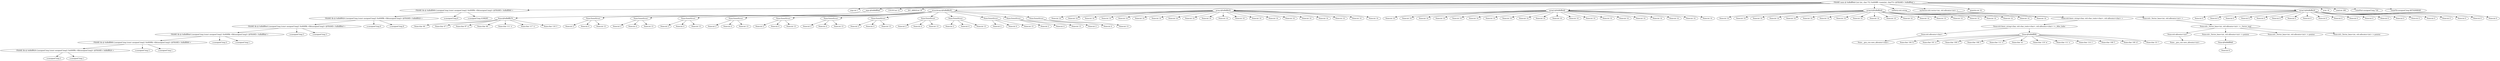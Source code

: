 digraph G {
0 [label="FRAME main @ 0xffefff9a0:{int (int, char **)} 0x400ff9 <main(int, char**)> @FRAME< 0xffefff9a0 >", memories="gASVDAEAAAAAAACMCF9fbWFpbl9flIwGTWVtb3J5lJOUKX2UkpR9lCiMBGxpbmWUS1CMCXR5cGVfbmFtZZROjAl0eXBlX2NvZGWUSweMDmNsYXNzaWZpY2F0aW9ulIwFZnJhbWWUjARuYW1llIwYRlJBTUUgbWFpbiBAIDB4ZmZlZmZmOWEwlIwHYWRkcmVzc5SKBaD5//4PjBBpc19vcHRpbWl6ZWRfb3V0lImMEWR5bmFtaWNfdHlwZV9uYW1llE6MBXZhbHVllIxHe2ludCAoaW50LCBjaGFyICoqKX0gMHg0MDBmZjkgPG1haW4oaW50LCBjaGFyKiopPiBARlJBTUU8IDB4ZmZlZmZmOWEwID6UdWIu"];
1 [label="FRAME fib @ 0xffefff960:{unsigned long (const unsigned long)} 0x400f9b <fib(unsigned long)> @FRAME< 0xffefff960 >", memories="gASVHQEAAAAAAACMCF9fbWFpbl9flIwGTWVtb3J5lJOUKX2UkpR9lCiMBGxpbmWUS0SMCXR5cGVfbmFtZZROjAl0eXBlX2NvZGWUSweMDmNsYXNzaWZpY2F0aW9ulIwFZnJhbWWUjARuYW1llIwXRlJBTUUgZmliIEAgMHhmZmVmZmY5NjCUjAdhZGRyZXNzlIoFYPn//g+MEGlzX29wdGltaXplZF9vdXSUiYwRZHluYW1pY190eXBlX25hbWWUTowFdmFsdWWUjFl7dW5zaWduZWQgbG9uZyAoY29uc3QgdW5zaWduZWQgbG9uZyl9IDB4NDAwZjliIDxmaWIodW5zaWduZWQgbG9uZyk+IEBGUkFNRTwgMHhmZmVmZmY5NjAgPpR1Yi4="];
2 [label="FRAME fib @ 0xffefff920:{unsigned long (const unsigned long)} 0x400f9b <fib(unsigned long)> @FRAME< 0xffefff920 >", memories="gASVHQEAAAAAAACMCF9fbWFpbl9flIwGTWVtb3J5lJOUKX2UkpR9lCiMBGxpbmWUS0SMCXR5cGVfbmFtZZROjAl0eXBlX2NvZGWUSweMDmNsYXNzaWZpY2F0aW9ulIwFZnJhbWWUjARuYW1llIwXRlJBTUUgZmliIEAgMHhmZmVmZmY5MjCUjAdhZGRyZXNzlIoFIPn//g+MEGlzX29wdGltaXplZF9vdXSUiYwRZHluYW1pY190eXBlX25hbWWUTowFdmFsdWWUjFl7dW5zaWduZWQgbG9uZyAoY29uc3QgdW5zaWduZWQgbG9uZyl9IDB4NDAwZjliIDxmaWIodW5zaWduZWQgbG9uZyk+IEBGUkFNRTwgMHhmZmVmZmY5MjAgPpR1Yi4="];
3 [label="FRAME fib @ 0xffefff8e0:{unsigned long (const unsigned long)} 0x400f9b <fib(unsigned long)> @FRAME< 0xffefff8e0 >", memories="gASVHQEAAAAAAACMCF9fbWFpbl9flIwGTWVtb3J5lJOUKX2UkpR9lCiMBGxpbmWUS0SMCXR5cGVfbmFtZZROjAl0eXBlX2NvZGWUSweMDmNsYXNzaWZpY2F0aW9ulIwFZnJhbWWUjARuYW1llIwXRlJBTUUgZmliIEAgMHhmZmVmZmY4ZTCUjAdhZGRyZXNzlIoF4Pj//g+MEGlzX29wdGltaXplZF9vdXSUiYwRZHluYW1pY190eXBlX25hbWWUTowFdmFsdWWUjFl7dW5zaWduZWQgbG9uZyAoY29uc3QgdW5zaWduZWQgbG9uZyl9IDB4NDAwZjliIDxmaWIodW5zaWduZWQgbG9uZyk+IEBGUkFNRTwgMHhmZmVmZmY4ZTAgPpR1Yi4="];
4 [label="FRAME fib @ 0xffefff8a0:{unsigned long (const unsigned long)} 0x400f9b <fib(unsigned long)> @FRAME< 0xffefff8a0 >", memories="gASVHQEAAAAAAACMCF9fbWFpbl9flIwGTWVtb3J5lJOUKX2UkpR9lCiMBGxpbmWUS0SMCXR5cGVfbmFtZZROjAl0eXBlX2NvZGWUSweMDmNsYXNzaWZpY2F0aW9ulIwFZnJhbWWUjARuYW1llIwXRlJBTUUgZmliIEAgMHhmZmVmZmY4YTCUjAdhZGRyZXNzlIoFoPj//g+MEGlzX29wdGltaXplZF9vdXSUiYwRZHluYW1pY190eXBlX25hbWWUTowFdmFsdWWUjFl7dW5zaWduZWQgbG9uZyAoY29uc3QgdW5zaWduZWQgbG9uZyl9IDB4NDAwZjliIDxmaWIodW5zaWduZWQgbG9uZyk+IEBGUkFNRTwgMHhmZmVmZmY4YTAgPpR1Yi4="];
5 [label="FRAME fib @ 0xffefff860:{unsigned long (const unsigned long)} 0x400f9b <fib(unsigned long)> @FRAME< 0xffefff860 >", memories="gASVHQEAAAAAAACMCF9fbWFpbl9flIwGTWVtb3J5lJOUKX2UkpR9lCiMBGxpbmWUS0SMCXR5cGVfbmFtZZROjAl0eXBlX2NvZGWUSweMDmNsYXNzaWZpY2F0aW9ulIwFZnJhbWWUjARuYW1llIwXRlJBTUUgZmliIEAgMHhmZmVmZmY4NjCUjAdhZGRyZXNzlIoFYPj//g+MEGlzX29wdGltaXplZF9vdXSUiYwRZHluYW1pY190eXBlX25hbWWUTowFdmFsdWWUjFl7dW5zaWduZWQgbG9uZyAoY29uc3QgdW5zaWduZWQgbG9uZyl9IDB4NDAwZjliIDxmaWIodW5zaWduZWQgbG9uZyk+IEBGUkFNRTwgMHhmZmVmZmY4NjAgPpR1Yi4="];
6 [label="FRAME fib @ 0xffefff820:{unsigned long (const unsigned long)} 0x400f9b <fib(unsigned long)> @FRAME< 0xffefff820 >", memories="gASVHQEAAAAAAACMCF9fbWFpbl9flIwGTWVtb3J5lJOUKX2UkpR9lCiMBGxpbmWUS0SMCXR5cGVfbmFtZZROjAl0eXBlX2NvZGWUSweMDmNsYXNzaWZpY2F0aW9ulIwFZnJhbWWUjARuYW1llIwXRlJBTUUgZmliIEAgMHhmZmVmZmY4MjCUjAdhZGRyZXNzlIoFIPj//g+MEGlzX29wdGltaXplZF9vdXSUiYwRZHluYW1pY190eXBlX25hbWWUTowFdmFsdWWUjFl7dW5zaWduZWQgbG9uZyAoY29uc3QgdW5zaWduZWQgbG9uZyl9IDB4NDAwZjliIDxmaWIodW5zaWduZWQgbG9uZyk+IEBGUkFNRTwgMHhmZmVmZmY4MjAgPpR1Yi4="];
7 [label="n:unsigned long 2", memories="gASV3AAAAAAAAACMCF9fbWFpbl9flIwGTWVtb3J5lJOUKX2UkpR9lCiMBGxpbmWUS0SMCXR5cGVfbmFtZZSMDXVuc2lnbmVkIGxvbmeUjAl0eXBlX2NvZGWUSwiMDmNsYXNzaWZpY2F0aW9ulIwGc3ltYm9slIwEbmFtZZSMAW6UjAdhZGRyZXNzlIoFKPj//g+MEGlzX29wdGltaXplZF9vdXSUiYwRZHluYW1pY190eXBlX25hbWWUjA11bnNpZ25lZCBsb25nlIwFdmFsdWWUjA91bnNpZ25lZCBsb25nIDKUdWIu"];
8 [label="x:unsigned long 1", memories="gASV3AAAAAAAAACMCF9fbWFpbl9flIwGTWVtb3J5lJOUKX2UkpR9lCiMBGxpbmWUS0uMCXR5cGVfbmFtZZSMDXVuc2lnbmVkIGxvbmeUjAl0eXBlX2NvZGWUSwiMDmNsYXNzaWZpY2F0aW9ulIwGc3ltYm9slIwEbmFtZZSMAXiUjAdhZGRyZXNzlIoFOPj//g+MEGlzX29wdGltaXplZF9vdXSUiYwRZHluYW1pY190eXBlX25hbWWUjA11bnNpZ25lZCBsb25nlIwFdmFsdWWUjA91bnNpZ25lZCBsb25nIDGUdWIu"];
9 [label="n:unsigned long 3", memories="gASV3AAAAAAAAACMCF9fbWFpbl9flIwGTWVtb3J5lJOUKX2UkpR9lCiMBGxpbmWUS0SMCXR5cGVfbmFtZZSMDXVuc2lnbmVkIGxvbmeUjAl0eXBlX2NvZGWUSwiMDmNsYXNzaWZpY2F0aW9ulIwGc3ltYm9slIwEbmFtZZSMAW6UjAdhZGRyZXNzlIoFaPj//g+MEGlzX29wdGltaXplZF9vdXSUiYwRZHluYW1pY190eXBlX25hbWWUjA11bnNpZ25lZCBsb25nlIwFdmFsdWWUjA91bnNpZ25lZCBsb25nIDOUdWIu"];
10 [label="x:unsigned long 1", memories="gASV3AAAAAAAAACMCF9fbWFpbl9flIwGTWVtb3J5lJOUKX2UkpR9lCiMBGxpbmWUS0uMCXR5cGVfbmFtZZSMDXVuc2lnbmVkIGxvbmeUjAl0eXBlX2NvZGWUSwiMDmNsYXNzaWZpY2F0aW9ulIwGc3ltYm9slIwEbmFtZZSMAXiUjAdhZGRyZXNzlIoFePj//g+MEGlzX29wdGltaXplZF9vdXSUiYwRZHluYW1pY190eXBlX25hbWWUjA11bnNpZ25lZCBsb25nlIwFdmFsdWWUjA91bnNpZ25lZCBsb25nIDGUdWIu"];
11 [label="n:unsigned long 4", memories="gASV3AAAAAAAAACMCF9fbWFpbl9flIwGTWVtb3J5lJOUKX2UkpR9lCiMBGxpbmWUS0SMCXR5cGVfbmFtZZSMDXVuc2lnbmVkIGxvbmeUjAl0eXBlX2NvZGWUSwiMDmNsYXNzaWZpY2F0aW9ulIwGc3ltYm9slIwEbmFtZZSMAW6UjAdhZGRyZXNzlIoFqPj//g+MEGlzX29wdGltaXplZF9vdXSUiYwRZHluYW1pY190eXBlX25hbWWUjA11bnNpZ25lZCBsb25nlIwFdmFsdWWUjA91bnNpZ25lZCBsb25nIDSUdWIu"];
12 [label="x:unsigned long 1", memories="gASV3AAAAAAAAACMCF9fbWFpbl9flIwGTWVtb3J5lJOUKX2UkpR9lCiMBGxpbmWUS0uMCXR5cGVfbmFtZZSMDXVuc2lnbmVkIGxvbmeUjAl0eXBlX2NvZGWUSwiMDmNsYXNzaWZpY2F0aW9ulIwGc3ltYm9slIwEbmFtZZSMAXiUjAdhZGRyZXNzlIoFuPj//g+MEGlzX29wdGltaXplZF9vdXSUiYwRZHluYW1pY190eXBlX25hbWWUjA11bnNpZ25lZCBsb25nlIwFdmFsdWWUjA91bnNpZ25lZCBsb25nIDGUdWIu"];
13 [label="n:unsigned long 5", memories="gASV3AAAAAAAAACMCF9fbWFpbl9flIwGTWVtb3J5lJOUKX2UkpR9lCiMBGxpbmWUS0SMCXR5cGVfbmFtZZSMDXVuc2lnbmVkIGxvbmeUjAl0eXBlX2NvZGWUSwiMDmNsYXNzaWZpY2F0aW9ulIwGc3ltYm9slIwEbmFtZZSMAW6UjAdhZGRyZXNzlIoF6Pj//g+MEGlzX29wdGltaXplZF9vdXSUiYwRZHluYW1pY190eXBlX25hbWWUjA11bnNpZ25lZCBsb25nlIwFdmFsdWWUjA91bnNpZ25lZCBsb25nIDWUdWIu"];
14 [label="x:unsigned long 3", memories="gASV3AAAAAAAAACMCF9fbWFpbl9flIwGTWVtb3J5lJOUKX2UkpR9lCiMBGxpbmWUS0uMCXR5cGVfbmFtZZSMDXVuc2lnbmVkIGxvbmeUjAl0eXBlX2NvZGWUSwiMDmNsYXNzaWZpY2F0aW9ulIwGc3ltYm9slIwEbmFtZZSMAXiUjAdhZGRyZXNzlIoF+Pj//g+MEGlzX29wdGltaXplZF9vdXSUiYwRZHluYW1pY190eXBlX25hbWWUjA11bnNpZ25lZCBsb25nlIwFdmFsdWWUjA91bnNpZ25lZCBsb25nIDOUdWIu"];
15 [label="n:unsigned long 6", memories="gASV3AAAAAAAAACMCF9fbWFpbl9flIwGTWVtb3J5lJOUKX2UkpR9lCiMBGxpbmWUS0SMCXR5cGVfbmFtZZSMDXVuc2lnbmVkIGxvbmeUjAl0eXBlX2NvZGWUSwiMDmNsYXNzaWZpY2F0aW9ulIwGc3ltYm9slIwEbmFtZZSMAW6UjAdhZGRyZXNzlIoFKPn//g+MEGlzX29wdGltaXplZF9vdXSUiYwRZHluYW1pY190eXBlX25hbWWUjA11bnNpZ25lZCBsb25nlIwFdmFsdWWUjA91bnNpZ25lZCBsb25nIDaUdWIu"];
16 [label="x:unsigned long 8", memories="gASV3AAAAAAAAACMCF9fbWFpbl9flIwGTWVtb3J5lJOUKX2UkpR9lCiMBGxpbmWUS0uMCXR5cGVfbmFtZZSMDXVuc2lnbmVkIGxvbmeUjAl0eXBlX2NvZGWUSwiMDmNsYXNzaWZpY2F0aW9ulIwGc3ltYm9slIwEbmFtZZSMAXiUjAdhZGRyZXNzlIoFOPn//g+MEGlzX29wdGltaXplZF9vdXSUiYwRZHluYW1pY190eXBlX25hbWWUjA11bnNpZ25lZCBsb25nlIwFdmFsdWWUjA91bnNpZ25lZCBsb25nIDiUdWIu"];
17 [label="n:unsigned long 8", memories="gASV3AAAAAAAAACMCF9fbWFpbl9flIwGTWVtb3J5lJOUKX2UkpR9lCiMBGxpbmWUS0SMCXR5cGVfbmFtZZSMDXVuc2lnbmVkIGxvbmeUjAl0eXBlX2NvZGWUSwiMDmNsYXNzaWZpY2F0aW9ulIwGc3ltYm9slIwEbmFtZZSMAW6UjAdhZGRyZXNzlIoFaPn//g+MEGlzX29wdGltaXplZF9vdXSUiYwRZHluYW1pY190eXBlX25hbWWUjA11bnNpZ25lZCBsb25nlIwFdmFsdWWUjA91bnNpZ25lZCBsb25nIDiUdWIu"];
18 [label="x:unsigned long 4198285", memories="gASV4gAAAAAAAACMCF9fbWFpbl9flIwGTWVtb3J5lJOUKX2UkpR9lCiMBGxpbmWUS0uMCXR5cGVfbmFtZZSMDXVuc2lnbmVkIGxvbmeUjAl0eXBlX2NvZGWUSwiMDmNsYXNzaWZpY2F0aW9ulIwGc3ltYm9slIwEbmFtZZSMAXiUjAdhZGRyZXNzlIoFePn//g+MEGlzX29wdGltaXplZF9vdXSUiYwRZHluYW1pY190eXBlX25hbWWUjA11bnNpZ25lZCBsb25nlIwFdmFsdWWUjBV1bnNpZ25lZCBsb25nIDQxOTgyODWUdWIu"];
19 [label="argc:int 1", memories="gASVwQAAAAAAAACMCF9fbWFpbl9flIwGTWVtb3J5lJOUKX2UkpR9lCiMBGxpbmWUS1CMCXR5cGVfbmFtZZSMA2ludJSMCXR5cGVfY29kZZRLCIwOY2xhc3NpZmljYXRpb26UjAZzeW1ib2yUjARuYW1llIwEYXJnY5SMB2FkZHJlc3OUigWs+f/+D4wQaXNfb3B0aW1pemVkX291dJSJjBFkeW5hbWljX3R5cGVfbmFtZZSMA2ludJSMBXZhbHVllIwFaW50IDGUdWIu"];
20 [label="argv:@0xffefff9a0", memories="gASVvgAAAAAAAACMCF9fbWFpbl9flIwGTWVtb3J5lJOUKX2UkpR9lCiMBGxpbmWUS1CMCXR5cGVfbmFtZZROjAl0eXBlX2NvZGWUSwGMDmNsYXNzaWZpY2F0aW9ulIwGc3ltYm9slIwEbmFtZZSMBGFyZ3aUjAdhZGRyZXNzlIoFoPn//g+MEGlzX29wdGltaXplZF9vdXSUiYwRZHluYW1pY190eXBlX25hbWWUTowFdmFsdWWUjAxAMHhmZmVmZmY5YTCUdWIu"];
21 [label="COUNT:int 12", memories="gASVwwAAAAAAAACMCF9fbWFpbl9flIwGTWVtb3J5lJOUKX2UkpR9lCiMBGxpbmWUS1GMCXR5cGVfbmFtZZSMA2ludJSMCXR5cGVfY29kZZRLCIwOY2xhc3NpZmljYXRpb26UjAZzeW1ib2yUjARuYW1llIwFQ09VTlSUjAdhZGRyZXNzlIoFZPr//g+MEGlzX29wdGltaXplZF9vdXSUiYwRZHluYW1pY190eXBlX25hbWWUjANpbnSUjAV2YWx1ZZSMBmludCAxMpR1Yi4="];
22 [label="INT_ARRAY:int 20", memories="gASVxwAAAAAAAACMCF9fbWFpbl9flIwGTWVtb3J5lJOUKX2UkpR9lCiMBGxpbmWUS1KMCXR5cGVfbmFtZZSMA2ludJSMCXR5cGVfY29kZZRLCIwOY2xhc3NpZmljYXRpb26UjAZzeW1ib2yUjARuYW1llIwJSU5UX0FSUkFZlIwHYWRkcmVzc5SKBWD6//4PjBBpc19vcHRpbWl6ZWRfb3V0lImMEWR5bmFtaWNfdHlwZV9uYW1llIwDaW50lIwFdmFsdWWUjAZpbnQgMjCUdWIu"];
23 [label="structArray:@0xffefffa58", memories="gASVxQAAAAAAAACMCF9fbWFpbl9flIwGTWVtb3J5lJOUKX2UkpR9lCiMBGxpbmWUS1OMCXR5cGVfbmFtZZROjAl0eXBlX2NvZGWUSwGMDmNsYXNzaWZpY2F0aW9ulIwGc3ltYm9slIwEbmFtZZSMC3N0cnVjdEFycmF5lIwHYWRkcmVzc5SKBVj6//4PjBBpc19vcHRpbWl6ZWRfb3V0lImMEWR5bmFtaWNfdHlwZV9uYW1llE6MBXZhbHVllIwMQDB4ZmZlZmZmYTU4lHViLg=="];
24 [label="array:@0xffefffa50", memories="gASVvwAAAAAAAACMCF9fbWFpbl9flIwGTWVtb3J5lJOUKX2UkpR9lCiMBGxpbmWUS1SMCXR5cGVfbmFtZZROjAl0eXBlX2NvZGWUSwGMDmNsYXNzaWZpY2F0aW9ulIwGc3ltYm9slIwEbmFtZZSMBWFycmF5lIwHYWRkcmVzc5SKBVD6//4PjBBpc19vcHRpbWl6ZWRfb3V0lImMEWR5bmFtaWNfdHlwZV9uYW1llE6MBXZhbHVllIwMQDB4ZmZlZmZmYTUwlHViLg=="];
25 [label="array2:@0xffefffa48", memories="gASVwAAAAAAAAACMCF9fbWFpbl9flIwGTWVtb3J5lJOUKX2UkpR9lCiMBGxpbmWUS1WMCXR5cGVfbmFtZZROjAl0eXBlX2NvZGWUSwGMDmNsYXNzaWZpY2F0aW9ulIwGc3ltYm9slIwEbmFtZZSMBmFycmF5MpSMB2FkZHJlc3OUigVI+v/+D4wQaXNfb3B0aW1pemVkX291dJSJjBFkeW5hbWljX3R5cGVfbmFtZZROjAV2YWx1ZZSMDEAweGZmZWZmZmE0OJR1Yi4="];
26 [label="array4:@0xffefffa40", memories="gASVwAAAAAAAAACMCF9fbWFpbl9flIwGTWVtb3J5lJOUKX2UkpR9lCiMBGxpbmWUS1aMCXR5cGVfbmFtZZROjAl0eXBlX2NvZGWUSwGMDmNsYXNzaWZpY2F0aW9ulIwGc3ltYm9slIwEbmFtZZSMBmFycmF5NJSMB2FkZHJlc3OUigVA+v/+D4wQaXNfb3B0aW1pemVkX291dJSJjBFkeW5hbWljX3R5cGVfbmFtZZROjAV2YWx1ZZSMDEAweGZmZWZmZmE0MJR1Yi4="];
27 [label="catParty:std::string", memories="gASVzwAAAAAAAACMCF9fbWFpbl9flIwGTWVtb3J5lJOUKX2UkpR9lCiMBGxpbmWUS1eMCXR5cGVfbmFtZZSMC3N0ZDo6c3RyaW5nlIwJdHlwZV9jb2RllEsWjA5jbGFzc2lmaWNhdGlvbpSMBnN5bWJvbJSMBG5hbWWUjAhjYXRQYXJ0eZSMB2FkZHJlc3OUigXw+f/+D4wQaXNfb3B0aW1pemVkX291dJSJjBFkeW5hbWljX3R5cGVfbmFtZZSMC3N0ZDo6c3RyaW5nlIwFdmFsdWWUaBF1Yi4="];
28 [label="myVector:std::vector<int, std::allocator<int> >", memories="gASVBQEAAAAAAACMCF9fbWFpbl9flIwGTWVtb3J5lJOUKX2UkpR9lCiMBGxpbmWUS1iMCXR5cGVfbmFtZZSMJnN0ZDo6dmVjdG9yPGludCwgc3RkOjphbGxvY2F0b3I8aW50PiA+lIwJdHlwZV9jb2RllEsDjA5jbGFzc2lmaWNhdGlvbpSMBnN5bWJvbJSMBG5hbWWUjAhteVZlY3RvcpSMB2FkZHJlc3OUigXQ+f/+D4wQaXNfb3B0aW1pemVkX291dJSJjBFkeW5hbWljX3R5cGVfbmFtZZSMJnN0ZDo6dmVjdG9yPGludCwgc3RkOjphbGxvY2F0b3I8aW50PiA+lIwFdmFsdWWUaBF1Yi4="];
29 [label="quantity:int 32", memories="gASVxgAAAAAAAACMCF9fbWFpbl9flIwGTWVtb3J5lJOUKX2UkpR9lCiMBGxpbmWUS1mMCXR5cGVfbmFtZZSMA2ludJSMCXR5cGVfY29kZZRLCIwOY2xhc3NpZmljYXRpb26UjAZzeW1ib2yUjARuYW1llIwIcXVhbnRpdHmUjAdhZGRyZXNzlIoFPPr//g+MEGlzX29wdGltaXplZF9vdXSUiYwRZHluYW1pY190eXBlX25hbWWUjANpbnSUjAV2YWx1ZZSMBmludCAzMpR1Yi4="];
30 [label="array3:@0xffefffa30", memories="gASVwAAAAAAAAACMCF9fbWFpbl9flIwGTWVtb3J5lJOUKX2UkpR9lCiMBGxpbmWUS2aMCXR5cGVfbmFtZZROjAl0eXBlX2NvZGWUSwGMDmNsYXNzaWZpY2F0aW9ulIwGc3ltYm9slIwEbmFtZZSMBmFycmF5M5SMB2FkZHJlc3OUigUw+v/+D4wQaXNfb3B0aW1pemVkX291dJSJjBFkeW5hbWljX3R5cGVfbmFtZZROjAV2YWx1ZZSMDEAweGZmZWZmZmEzMJR1Yi4="];
31 [label="q:int 18", memories="gASVvwAAAAAAAACMCF9fbWFpbl9flIwGTWVtb3J5lJOUKX2UkpR9lCiMBGxpbmWUS2eMCXR5cGVfbmFtZZSMA2ludJSMCXR5cGVfY29kZZRLCIwOY2xhc3NpZmljYXRpb26UjAZzeW1ib2yUjARuYW1llIwBcZSMB2FkZHJlc3OUigUs+v/+D4wQaXNfb3B0aW1pemVkX291dJSJjBFkeW5hbWljX3R5cGVfbmFtZZSMA2ludJSMBXZhbHVllIwGaW50IDE4lHViLg=="];
32 [label="total:int 280", memories="gASVxAAAAAAAAACMCF9fbWFpbl9flIwGTWVtb3J5lJOUKX2UkpR9lCiMBGxpbmWUS2iMCXR5cGVfbmFtZZSMA2ludJSMCXR5cGVfY29kZZRLCIwOY2xhc3NpZmljYXRpb26UjAZzeW1ib2yUjARuYW1llIwFdG90YWyUjAdhZGRyZXNzlIoFKPr//g+MEGlzX29wdGltaXplZF9vdXSUiYwRZHluYW1pY190eXBlX25hbWWUjANpbnSUjAV2YWx1ZZSMB2ludCAyODCUdWIu"];
33 [label="someFact:unsigned long 720", memories="gASV5QAAAAAAAACMCF9fbWFpbl9flIwGTWVtb3J5lJOUKX2UkpR9lCiMBGxpbmWUS2uMCXR5cGVfbmFtZZSMDXVuc2lnbmVkIGxvbmeUjAl0eXBlX2NvZGWUSwiMDmNsYXNzaWZpY2F0aW9ulIwGc3ltYm9slIwEbmFtZZSMCHNvbWVGYWN0lIwHYWRkcmVzc5SKBSD6//4PjBBpc19vcHRpbWl6ZWRfb3V0lImMEWR5bmFtaWNfdHlwZV9uYW1llIwNdW5zaWduZWQgbG9uZ5SMBXZhbHVllIwRdW5zaWduZWQgbG9uZyA3MjCUdWIu"];
34 [label="someFib:unsigned long 68702698048", memories="gASV7AAAAAAAAACMCF9fbWFpbl9flIwGTWVtb3J5lJOUKX2UkpR9lCiMBGxpbmWUS2yMCXR5cGVfbmFtZZSMDXVuc2lnbmVkIGxvbmeUjAl0eXBlX2NvZGWUSwiMDmNsYXNzaWZpY2F0aW9ulIwGc3ltYm9slIwEbmFtZZSMB3NvbWVGaWKUjAdhZGRyZXNzlIoFGPr//g+MEGlzX29wdGltaXplZF9vdXSUiYwRZHluYW1pY190eXBlX25hbWWUjA11bnNpZ25lZCBsb25nlIwFdmFsdWWUjBl1bnNpZ25lZCBsb25nIDY4NzAyNjk4MDQ4lHViLg=="];
35 [label="None:@0xffefffb78", memories="gASVsAAAAAAAAACMCF9fbWFpbl9flIwGTWVtb3J5lJOUKX2UkpR9lCiMBGxpbmWUTowJdHlwZV9uYW1llE6MCXR5cGVfY29kZZRLAYwOY2xhc3NpZmljYXRpb26UjAV2YWx1ZZSMBG5hbWWUTowHYWRkcmVzc5SKBXj7//4PjBBpc19vcHRpbWl6ZWRfb3V0lImMEWR5bmFtaWNfdHlwZV9uYW1llE5oCowMQDB4ZmZlZmZmYjc4lHViLg=="];
36 [label="None:std::_Vector_base<int, std::allocator<int> >", memories="gASV/wAAAAAAAACMCF9fbWFpbl9flIwGTWVtb3J5lJOUKX2UkpR9lCiMBGxpbmWUTowJdHlwZV9uYW1llIwsc3RkOjpfVmVjdG9yX2Jhc2U8aW50LCBzdGQ6OmFsbG9jYXRvcjxpbnQ+ID6UjAl0eXBlX2NvZGWUSwOMDmNsYXNzaWZpY2F0aW9ulIwFdmFsdWWUjARuYW1llE6MB2FkZHJlc3OUigXQ+f/+D4wQaXNfb3B0aW1pemVkX291dJSJjBFkeW5hbWljX3R5cGVfbmFtZZSMLHN0ZDo6X1ZlY3Rvcl9iYXNlPGludCwgc3RkOjphbGxvY2F0b3I8aW50PiA+lGgLaBB1Yi4="];
37 [label="None:std::_Vector_base<int, std::allocator<int> >::_Vector_impl", memories="gASVGwEAAAAAAACMCF9fbWFpbl9flIwGTWVtb3J5lJOUKX2UkpR9lCiMBGxpbmWUTowJdHlwZV9uYW1llIw6c3RkOjpfVmVjdG9yX2Jhc2U8aW50LCBzdGQ6OmFsbG9jYXRvcjxpbnQ+ID46Ol9WZWN0b3JfaW1wbJSMCXR5cGVfY29kZZRLA4wOY2xhc3NpZmljYXRpb26UjAV2YWx1ZZSMBG5hbWWUTowHYWRkcmVzc5SKBdD5//4PjBBpc19vcHRpbWl6ZWRfb3V0lImMEWR5bmFtaWNfdHlwZV9uYW1llIw6c3RkOjpfVmVjdG9yX2Jhc2U8aW50LCBzdGQ6OmFsbG9jYXRvcjxpbnQ+ID46Ol9WZWN0b3JfaW1wbJRoC2gQdWIu"];
38 [label="None:std::allocator<int>", memories="gASVzQAAAAAAAACMCF9fbWFpbl9flIwGTWVtb3J5lJOUKX2UkpR9lCiMBGxpbmWUTowJdHlwZV9uYW1llIwTc3RkOjphbGxvY2F0b3I8aW50PpSMCXR5cGVfY29kZZRLA4wOY2xhc3NpZmljYXRpb26UjAV2YWx1ZZSMBG5hbWWUTowHYWRkcmVzc5SKBdD5//4PjBBpc19vcHRpbWl6ZWRfb3V0lImMEWR5bmFtaWNfdHlwZV9uYW1llIwTc3RkOjphbGxvY2F0b3I8aW50PpRoC2gQdWIu"];
39 [label="None:std::_Vector_base<int, std::allocator<int> >::pointer", memories="gASVEQEAAAAAAACMCF9fbWFpbl9flIwGTWVtb3J5lJOUKX2UkpR9lCiMBGxpbmWUTowJdHlwZV9uYW1llIw1c3RkOjpfVmVjdG9yX2Jhc2U8aW50LCBzdGQ6OmFsbG9jYXRvcjxpbnQ+ID46OnBvaW50ZXKUjAl0eXBlX2NvZGWUSxaMDmNsYXNzaWZpY2F0aW9ulIwFdmFsdWWUjARuYW1llE6MB2FkZHJlc3OUigXQ+f/+D4wQaXNfb3B0aW1pemVkX291dJSJjBFkeW5hbWljX3R5cGVfbmFtZZSMNXN0ZDo6X1ZlY3Rvcl9iYXNlPGludCwgc3RkOjphbGxvY2F0b3I8aW50PiA+Ojpwb2ludGVylGgLaBB1Yi4="];
40 [label="None:std::_Vector_base<int, std::allocator<int> >::pointer", memories="gASVEQEAAAAAAACMCF9fbWFpbl9flIwGTWVtb3J5lJOUKX2UkpR9lCiMBGxpbmWUTowJdHlwZV9uYW1llIw1c3RkOjpfVmVjdG9yX2Jhc2U8aW50LCBzdGQ6OmFsbG9jYXRvcjxpbnQ+ID46OnBvaW50ZXKUjAl0eXBlX2NvZGWUSxaMDmNsYXNzaWZpY2F0aW9ulIwFdmFsdWWUjARuYW1llE6MB2FkZHJlc3OUigXY+f/+D4wQaXNfb3B0aW1pemVkX291dJSJjBFkeW5hbWljX3R5cGVfbmFtZZSMNXN0ZDo6X1ZlY3Rvcl9iYXNlPGludCwgc3RkOjphbGxvY2F0b3I8aW50PiA+Ojpwb2ludGVylGgLaBB1Yi4="];
41 [label="None:std::_Vector_base<int, std::allocator<int> >::pointer", memories="gASVEQEAAAAAAACMCF9fbWFpbl9flIwGTWVtb3J5lJOUKX2UkpR9lCiMBGxpbmWUTowJdHlwZV9uYW1llIw1c3RkOjpfVmVjdG9yX2Jhc2U8aW50LCBzdGQ6OmFsbG9jYXRvcjxpbnQ+ID46OnBvaW50ZXKUjAl0eXBlX2NvZGWUSxaMDmNsYXNzaWZpY2F0aW9ulIwFdmFsdWWUjARuYW1llE6MB2FkZHJlc3OUigXg+f/+D4wQaXNfb3B0aW1pemVkX291dJSJjBFkeW5hbWljX3R5cGVfbmFtZZSMNXN0ZDo6X1ZlY3Rvcl9iYXNlPGludCwgc3RkOjphbGxvY2F0b3I8aW50PiA+Ojpwb2ludGVylGgLaBB1Yi4="];
42 [label="None:__gnu_cxx::new_allocator<int>", memories="gASV4QAAAAAAAACMCF9fbWFpbl9flIwGTWVtb3J5lJOUKX2UkpR9lCiMBGxpbmWUTowJdHlwZV9uYW1llIwdX19nbnVfY3h4OjpuZXdfYWxsb2NhdG9yPGludD6UjAl0eXBlX2NvZGWUSwOMDmNsYXNzaWZpY2F0aW9ulIwFdmFsdWWUjARuYW1llE6MB2FkZHJlc3OUigXQ+f/+D4wQaXNfb3B0aW1pemVkX291dJSJjBFkeW5hbWljX3R5cGVfbmFtZZSMHV9fZ251X2N4eDo6bmV3X2FsbG9jYXRvcjxpbnQ+lGgLaBB1Yi4="];
43 [label="None:@0xffefff9d0", memories="gASVsAAAAAAAAACMCF9fbWFpbl9flIwGTWVtb3J5lJOUKX2UkpR9lCiMBGxpbmWUTowJdHlwZV9uYW1llE6MCXR5cGVfY29kZZRLAYwOY2xhc3NpZmljYXRpb26UjAV2YWx1ZZSMBG5hbWWUTowHYWRkcmVzc5SKBdD5//4PjBBpc19vcHRpbWl6ZWRfb3V0lImMEWR5bmFtaWNfdHlwZV9uYW1llE5oCowMQDB4ZmZlZmZmOWQwlHViLg=="];
44 [label="None:int 6", memories="gASVsQAAAAAAAACMCF9fbWFpbl9flIwGTWVtb3J5lJOUKX2UkpR9lCiMBGxpbmWUTowJdHlwZV9uYW1llIwDaW50lIwJdHlwZV9jb2RllEsIjA5jbGFzc2lmaWNhdGlvbpSMBXZhbHVllIwEbmFtZZROjAdhZGRyZXNzlErA0KcFjBBpc19vcHRpbWl6ZWRfb3V0lImMEWR5bmFtaWNfdHlwZV9uYW1llIwDaW50lGgLjAVpbnQgNpR1Yi4="];
45 [label="None:std::basic_string<char, std::char_traits<char>, std::allocator<char> >", memories="gASVMwEAAAAAAACMCF9fbWFpbl9flIwGTWVtb3J5lJOUKX2UkpR9lCiMBGxpbmWUTowJdHlwZV9uYW1llIxGc3RkOjpiYXNpY19zdHJpbmc8Y2hhciwgc3RkOjpjaGFyX3RyYWl0czxjaGFyPiwgc3RkOjphbGxvY2F0b3I8Y2hhcj4gPpSMCXR5cGVfY29kZZRLA4wOY2xhc3NpZmljYXRpb26UjAV2YWx1ZZSMBG5hbWWUTowHYWRkcmVzc5SKBfD5//4PjBBpc19vcHRpbWl6ZWRfb3V0lImMEWR5bmFtaWNfdHlwZV9uYW1llIxGc3RkOjpiYXNpY19zdHJpbmc8Y2hhciwgc3RkOjpjaGFyX3RyYWl0czxjaGFyPiwgc3RkOjphbGxvY2F0b3I8Y2hhcj4gPpRoC2gQdWIu"];
46 [label="None:std::basic_string<char, std::char_traits<char>, std::allocator<char> >::_Alloc_hider", memories="gASVTwEAAAAAAACMCF9fbWFpbl9flIwGTWVtb3J5lJOUKX2UkpR9lCiMBGxpbmWUTowJdHlwZV9uYW1llIxUc3RkOjpiYXNpY19zdHJpbmc8Y2hhciwgc3RkOjpjaGFyX3RyYWl0czxjaGFyPiwgc3RkOjphbGxvY2F0b3I8Y2hhcj4gPjo6X0FsbG9jX2hpZGVylIwJdHlwZV9jb2RllEsDjA5jbGFzc2lmaWNhdGlvbpSMBXZhbHVllIwEbmFtZZROjAdhZGRyZXNzlIoF8Pn//g+MEGlzX29wdGltaXplZF9vdXSUiYwRZHluYW1pY190eXBlX25hbWWUjFRzdGQ6OmJhc2ljX3N0cmluZzxjaGFyLCBzdGQ6OmNoYXJfdHJhaXRzPGNoYXI+LCBzdGQ6OmFsbG9jYXRvcjxjaGFyPiA+OjpfQWxsb2NfaGlkZXKUaAtoEHViLg=="];
47 [label="None:std::allocator<char>", memories="gASVzwAAAAAAAACMCF9fbWFpbl9flIwGTWVtb3J5lJOUKX2UkpR9lCiMBGxpbmWUTowJdHlwZV9uYW1llIwUc3RkOjphbGxvY2F0b3I8Y2hhcj6UjAl0eXBlX2NvZGWUSwOMDmNsYXNzaWZpY2F0aW9ulIwFdmFsdWWUjARuYW1llE6MB2FkZHJlc3OUigXw+f/+D4wQaXNfb3B0aW1pemVkX291dJSJjBFkeW5hbWljX3R5cGVfbmFtZZSMFHN0ZDo6YWxsb2NhdG9yPGNoYXI+lGgLaBB1Yi4="];
48 [label="None:@0xffefff9f0", memories="gASVsAAAAAAAAACMCF9fbWFpbl9flIwGTWVtb3J5lJOUKX2UkpR9lCiMBGxpbmWUTowJdHlwZV9uYW1llE6MCXR5cGVfY29kZZRLAYwOY2xhc3NpZmljYXRpb26UjAV2YWx1ZZSMBG5hbWWUTowHYWRkcmVzc5SKBfD5//4PjBBpc19vcHRpbWl6ZWRfb3V0lImMEWR5bmFtaWNfdHlwZV9uYW1llE5oCowMQDB4ZmZlZmZmOWYwlHViLg=="];
49 [label="None:__gnu_cxx::new_allocator<char>", memories="gASV4wAAAAAAAACMCF9fbWFpbl9flIwGTWVtb3J5lJOUKX2UkpR9lCiMBGxpbmWUTowJdHlwZV9uYW1llIweX19nbnVfY3h4OjpuZXdfYWxsb2NhdG9yPGNoYXI+lIwJdHlwZV9jb2RllEsDjA5jbGFzc2lmaWNhdGlvbpSMBXZhbHVllIwEbmFtZZROjAdhZGRyZXNzlIoF8Pn//g+MEGlzX29wdGltaXplZF9vdXSUiYwRZHluYW1pY190eXBlX25hbWWUjB5fX2dudV9jeHg6Om5ld19hbGxvY2F0b3I8Y2hhcj6UaAtoEHViLg=="];
50 [label="None:char 104 'h'", memories="gASVugAAAAAAAACMCF9fbWFpbl9flIwGTWVtb3J5lJOUKX2UkpR9lCiMBGxpbmWUTowJdHlwZV9uYW1llIwEY2hhcpSMCXR5cGVfY29kZZRLCIwOY2xhc3NpZmljYXRpb26UjAV2YWx1ZZSMBG5hbWWUTowHYWRkcmVzc5RK2M6nBYwQaXNfb3B0aW1pemVkX291dJSJjBFkeW5hbWljX3R5cGVfbmFtZZSMBGNoYXKUaAuMDGNoYXIgMTA0ICdoJ5R1Yi4="];
51 [label="None:char 101 'e'", memories="gASVugAAAAAAAACMCF9fbWFpbl9flIwGTWVtb3J5lJOUKX2UkpR9lCiMBGxpbmWUTowJdHlwZV9uYW1llIwEY2hhcpSMCXR5cGVfY29kZZRLCIwOY2xhc3NpZmljYXRpb26UjAV2YWx1ZZSMBG5hbWWUTowHYWRkcmVzc5RK2c6nBYwQaXNfb3B0aW1pemVkX291dJSJjBFkeW5hbWljX3R5cGVfbmFtZZSMBGNoYXKUaAuMDGNoYXIgMTAxICdlJ5R1Yi4="];
52 [label="None:char 108 'l'", memories="gASVugAAAAAAAACMCF9fbWFpbl9flIwGTWVtb3J5lJOUKX2UkpR9lCiMBGxpbmWUTowJdHlwZV9uYW1llIwEY2hhcpSMCXR5cGVfY29kZZRLCIwOY2xhc3NpZmljYXRpb26UjAV2YWx1ZZSMBG5hbWWUTowHYWRkcmVzc5RK2s6nBYwQaXNfb3B0aW1pemVkX291dJSJjBFkeW5hbWljX3R5cGVfbmFtZZSMBGNoYXKUaAuMDGNoYXIgMTA4ICdsJ5R1Yi4="];
53 [label="None:char 108 'l'", memories="gASVugAAAAAAAACMCF9fbWFpbl9flIwGTWVtb3J5lJOUKX2UkpR9lCiMBGxpbmWUTowJdHlwZV9uYW1llIwEY2hhcpSMCXR5cGVfY29kZZRLCIwOY2xhc3NpZmljYXRpb26UjAV2YWx1ZZSMBG5hbWWUTowHYWRkcmVzc5RK286nBYwQaXNfb3B0aW1pemVkX291dJSJjBFkeW5hbWljX3R5cGVfbmFtZZSMBGNoYXKUaAuMDGNoYXIgMTA4ICdsJ5R1Yi4="];
54 [label="None:char 111 'o'", memories="gASVugAAAAAAAACMCF9fbWFpbl9flIwGTWVtb3J5lJOUKX2UkpR9lCiMBGxpbmWUTowJdHlwZV9uYW1llIwEY2hhcpSMCXR5cGVfY29kZZRLCIwOY2xhc3NpZmljYXRpb26UjAV2YWx1ZZSMBG5hbWWUTowHYWRkcmVzc5RK3M6nBYwQaXNfb3B0aW1pemVkX291dJSJjBFkeW5hbWljX3R5cGVfbmFtZZSMBGNoYXKUaAuMDGNoYXIgMTExICdvJ5R1Yi4="];
55 [label="None:char 32 ' '", memories="gASVuQAAAAAAAACMCF9fbWFpbl9flIwGTWVtb3J5lJOUKX2UkpR9lCiMBGxpbmWUTowJdHlwZV9uYW1llIwEY2hhcpSMCXR5cGVfY29kZZRLCIwOY2xhc3NpZmljYXRpb26UjAV2YWx1ZZSMBG5hbWWUTowHYWRkcmVzc5RK3c6nBYwQaXNfb3B0aW1pemVkX291dJSJjBFkeW5hbWljX3R5cGVfbmFtZZSMBGNoYXKUaAuMC2NoYXIgMzIgJyAnlHViLg=="];
56 [label="None:char 119 'w'", memories="gASVugAAAAAAAACMCF9fbWFpbl9flIwGTWVtb3J5lJOUKX2UkpR9lCiMBGxpbmWUTowJdHlwZV9uYW1llIwEY2hhcpSMCXR5cGVfY29kZZRLCIwOY2xhc3NpZmljYXRpb26UjAV2YWx1ZZSMBG5hbWWUTowHYWRkcmVzc5RK3s6nBYwQaXNfb3B0aW1pemVkX291dJSJjBFkeW5hbWljX3R5cGVfbmFtZZSMBGNoYXKUaAuMDGNoYXIgMTE5ICd3J5R1Yi4="];
57 [label="None:char 111 'o'", memories="gASVugAAAAAAAACMCF9fbWFpbl9flIwGTWVtb3J5lJOUKX2UkpR9lCiMBGxpbmWUTowJdHlwZV9uYW1llIwEY2hhcpSMCXR5cGVfY29kZZRLCIwOY2xhc3NpZmljYXRpb26UjAV2YWx1ZZSMBG5hbWWUTowHYWRkcmVzc5RK386nBYwQaXNfb3B0aW1pemVkX291dJSJjBFkeW5hbWljX3R5cGVfbmFtZZSMBGNoYXKUaAuMDGNoYXIgMTExICdvJ5R1Yi4="];
58 [label="None:char 114 'r'", memories="gASVugAAAAAAAACMCF9fbWFpbl9flIwGTWVtb3J5lJOUKX2UkpR9lCiMBGxpbmWUTowJdHlwZV9uYW1llIwEY2hhcpSMCXR5cGVfY29kZZRLCIwOY2xhc3NpZmljYXRpb26UjAV2YWx1ZZSMBG5hbWWUTowHYWRkcmVzc5RK4M6nBYwQaXNfb3B0aW1pemVkX291dJSJjBFkeW5hbWljX3R5cGVfbmFtZZSMBGNoYXKUaAuMDGNoYXIgMTE0ICdyJ5R1Yi4="];
59 [label="None:char 108 'l'", memories="gASVugAAAAAAAACMCF9fbWFpbl9flIwGTWVtb3J5lJOUKX2UkpR9lCiMBGxpbmWUTowJdHlwZV9uYW1llIwEY2hhcpSMCXR5cGVfY29kZZRLCIwOY2xhc3NpZmljYXRpb26UjAV2YWx1ZZSMBG5hbWWUTowHYWRkcmVzc5RK4c6nBYwQaXNfb3B0aW1pemVkX291dJSJjBFkeW5hbWljX3R5cGVfbmFtZZSMBGNoYXKUaAuMDGNoYXIgMTA4ICdsJ5R1Yi4="];
60 [label="None:char 100 'd'", memories="gASVugAAAAAAAACMCF9fbWFpbl9flIwGTWVtb3J5lJOUKX2UkpR9lCiMBGxpbmWUTowJdHlwZV9uYW1llIwEY2hhcpSMCXR5cGVfY29kZZRLCIwOY2xhc3NpZmljYXRpb26UjAV2YWx1ZZSMBG5hbWWUTowHYWRkcmVzc5RK4s6nBYwQaXNfb3B0aW1pemVkX291dJSJjBFkeW5hbWljX3R5cGVfbmFtZZSMBGNoYXKUaAuMDGNoYXIgMTAwICdkJ5R1Yi4="];
61 [label="None:char 33 '!'", memories="gASVuQAAAAAAAACMCF9fbWFpbl9flIwGTWVtb3J5lJOUKX2UkpR9lCiMBGxpbmWUTowJdHlwZV9uYW1llIwEY2hhcpSMCXR5cGVfY29kZZRLCIwOY2xhc3NpZmljYXRpb26UjAV2YWx1ZZSMBG5hbWWUTowHYWRkcmVzc5RK486nBYwQaXNfb3B0aW1pemVkX291dJSJjBFkeW5hbWljX3R5cGVfbmFtZZSMBGNoYXKUaAuMC2NoYXIgMzMgJyEnlHViLg=="];
62 [label="None:int 0", memories="gASVsQAAAAAAAACMCF9fbWFpbl9flIwGTWVtb3J5lJOUKX2UkpR9lCiMBGxpbmWUTowJdHlwZV9uYW1llIwDaW50lIwJdHlwZV9jb2RllEsIjA5jbGFzc2lmaWNhdGlvbpSMBXZhbHVllIwEbmFtZZROjAdhZGRyZXNzlErg0acFjBBpc19vcHRpbWl6ZWRfb3V0lImMEWR5bmFtaWNfdHlwZV9uYW1llIwDaW50lGgLjAVpbnQgMJR1Yi4="];
63 [label="None:int 0", memories="gASVsQAAAAAAAACMCF9fbWFpbl9flIwGTWVtb3J5lJOUKX2UkpR9lCiMBGxpbmWUTowJdHlwZV9uYW1llIwDaW50lIwJdHlwZV9jb2RllEsIjA5jbGFzc2lmaWNhdGlvbpSMBXZhbHVllIwEbmFtZZROjAdhZGRyZXNzlErk0acFjBBpc19vcHRpbWl6ZWRfb3V0lImMEWR5bmFtaWNfdHlwZV9uYW1llIwDaW50lGgLjAVpbnQgMJR1Yi4="];
64 [label="None:int 0", memories="gASVsQAAAAAAAACMCF9fbWFpbl9flIwGTWVtb3J5lJOUKX2UkpR9lCiMBGxpbmWUTowJdHlwZV9uYW1llIwDaW50lIwJdHlwZV9jb2RllEsIjA5jbGFzc2lmaWNhdGlvbpSMBXZhbHVllIwEbmFtZZROjAdhZGRyZXNzlEro0acFjBBpc19vcHRpbWl6ZWRfb3V0lImMEWR5bmFtaWNfdHlwZV9uYW1llIwDaW50lGgLjAVpbnQgMJR1Yi4="];
65 [label="None:int 0", memories="gASVsQAAAAAAAACMCF9fbWFpbl9flIwGTWVtb3J5lJOUKX2UkpR9lCiMBGxpbmWUTowJdHlwZV9uYW1llIwDaW50lIwJdHlwZV9jb2RllEsIjA5jbGFzc2lmaWNhdGlvbpSMBXZhbHVllIwEbmFtZZROjAdhZGRyZXNzlErs0acFjBBpc19vcHRpbWl6ZWRfb3V0lImMEWR5bmFtaWNfdHlwZV9uYW1llIwDaW50lGgLjAVpbnQgMJR1Yi4="];
66 [label="None:int 0", memories="gASVsQAAAAAAAACMCF9fbWFpbl9flIwGTWVtb3J5lJOUKX2UkpR9lCiMBGxpbmWUTowJdHlwZV9uYW1llIwDaW50lIwJdHlwZV9jb2RllEsIjA5jbGFzc2lmaWNhdGlvbpSMBXZhbHVllIwEbmFtZZROjAdhZGRyZXNzlErw0acFjBBpc19vcHRpbWl6ZWRfb3V0lImMEWR5bmFtaWNfdHlwZV9uYW1llIwDaW50lGgLjAVpbnQgMJR1Yi4="];
67 [label="None:int 0", memories="gASVsQAAAAAAAACMCF9fbWFpbl9flIwGTWVtb3J5lJOUKX2UkpR9lCiMBGxpbmWUTowJdHlwZV9uYW1llIwDaW50lIwJdHlwZV9jb2RllEsIjA5jbGFzc2lmaWNhdGlvbpSMBXZhbHVllIwEbmFtZZROjAdhZGRyZXNzlEr00acFjBBpc19vcHRpbWl6ZWRfb3V0lImMEWR5bmFtaWNfdHlwZV9uYW1llIwDaW50lGgLjAVpbnQgMJR1Yi4="];
68 [label="None:int 0", memories="gASVsQAAAAAAAACMCF9fbWFpbl9flIwGTWVtb3J5lJOUKX2UkpR9lCiMBGxpbmWUTowJdHlwZV9uYW1llIwDaW50lIwJdHlwZV9jb2RllEsIjA5jbGFzc2lmaWNhdGlvbpSMBXZhbHVllIwEbmFtZZROjAdhZGRyZXNzlEr40acFjBBpc19vcHRpbWl6ZWRfb3V0lImMEWR5bmFtaWNfdHlwZV9uYW1llIwDaW50lGgLjAVpbnQgMJR1Yi4="];
69 [label="None:int 0", memories="gASVsQAAAAAAAACMCF9fbWFpbl9flIwGTWVtb3J5lJOUKX2UkpR9lCiMBGxpbmWUTowJdHlwZV9uYW1llIwDaW50lIwJdHlwZV9jb2RllEsIjA5jbGFzc2lmaWNhdGlvbpSMBXZhbHVllIwEbmFtZZROjAdhZGRyZXNzlEr80acFjBBpc19vcHRpbWl6ZWRfb3V0lImMEWR5bmFtaWNfdHlwZV9uYW1llIwDaW50lGgLjAVpbnQgMJR1Yi4="];
70 [label="None:int 0", memories="gASVsQAAAAAAAACMCF9fbWFpbl9flIwGTWVtb3J5lJOUKX2UkpR9lCiMBGxpbmWUTowJdHlwZV9uYW1llIwDaW50lIwJdHlwZV9jb2RllEsIjA5jbGFzc2lmaWNhdGlvbpSMBXZhbHVllIwEbmFtZZROjAdhZGRyZXNzlEoA0qcFjBBpc19vcHRpbWl6ZWRfb3V0lImMEWR5bmFtaWNfdHlwZV9uYW1llIwDaW50lGgLjAVpbnQgMJR1Yi4="];
71 [label="None:int 0", memories="gASVsQAAAAAAAACMCF9fbWFpbl9flIwGTWVtb3J5lJOUKX2UkpR9lCiMBGxpbmWUTowJdHlwZV9uYW1llIwDaW50lIwJdHlwZV9jb2RllEsIjA5jbGFzc2lmaWNhdGlvbpSMBXZhbHVllIwEbmFtZZROjAdhZGRyZXNzlEoE0qcFjBBpc19vcHRpbWl6ZWRfb3V0lImMEWR5bmFtaWNfdHlwZV9uYW1llIwDaW50lGgLjAVpbnQgMJR1Yi4="];
72 [label="None:int 0", memories="gASVsQAAAAAAAACMCF9fbWFpbl9flIwGTWVtb3J5lJOUKX2UkpR9lCiMBGxpbmWUTowJdHlwZV9uYW1llIwDaW50lIwJdHlwZV9jb2RllEsIjA5jbGFzc2lmaWNhdGlvbpSMBXZhbHVllIwEbmFtZZROjAdhZGRyZXNzlEoI0qcFjBBpc19vcHRpbWl6ZWRfb3V0lImMEWR5bmFtaWNfdHlwZV9uYW1llIwDaW50lGgLjAVpbnQgMJR1Yi4="];
73 [label="None:int 0", memories="gASVsQAAAAAAAACMCF9fbWFpbl9flIwGTWVtb3J5lJOUKX2UkpR9lCiMBGxpbmWUTowJdHlwZV9uYW1llIwDaW50lIwJdHlwZV9jb2RllEsIjA5jbGFzc2lmaWNhdGlvbpSMBXZhbHVllIwEbmFtZZROjAdhZGRyZXNzlEoM0qcFjBBpc19vcHRpbWl6ZWRfb3V0lImMEWR5bmFtaWNfdHlwZV9uYW1llIwDaW50lGgLjAVpbnQgMJR1Yi4="];
74 [label="None:int 0", memories="gASVsQAAAAAAAACMCF9fbWFpbl9flIwGTWVtb3J5lJOUKX2UkpR9lCiMBGxpbmWUTowJdHlwZV9uYW1llIwDaW50lIwJdHlwZV9jb2RllEsIjA5jbGFzc2lmaWNhdGlvbpSMBXZhbHVllIwEbmFtZZROjAdhZGRyZXNzlEoQ0qcFjBBpc19vcHRpbWl6ZWRfb3V0lImMEWR5bmFtaWNfdHlwZV9uYW1llIwDaW50lGgLjAVpbnQgMJR1Yi4="];
75 [label="None:int 0", memories="gASVsQAAAAAAAACMCF9fbWFpbl9flIwGTWVtb3J5lJOUKX2UkpR9lCiMBGxpbmWUTowJdHlwZV9uYW1llIwDaW50lIwJdHlwZV9jb2RllEsIjA5jbGFzc2lmaWNhdGlvbpSMBXZhbHVllIwEbmFtZZROjAdhZGRyZXNzlEoU0qcFjBBpc19vcHRpbWl6ZWRfb3V0lImMEWR5bmFtaWNfdHlwZV9uYW1llIwDaW50lGgLjAVpbnQgMJR1Yi4="];
76 [label="None:int 0", memories="gASVsQAAAAAAAACMCF9fbWFpbl9flIwGTWVtb3J5lJOUKX2UkpR9lCiMBGxpbmWUTowJdHlwZV9uYW1llIwDaW50lIwJdHlwZV9jb2RllEsIjA5jbGFzc2lmaWNhdGlvbpSMBXZhbHVllIwEbmFtZZROjAdhZGRyZXNzlEoY0qcFjBBpc19vcHRpbWl6ZWRfb3V0lImMEWR5bmFtaWNfdHlwZV9uYW1llIwDaW50lGgLjAVpbnQgMJR1Yi4="];
77 [label="None:int 0", memories="gASVsQAAAAAAAACMCF9fbWFpbl9flIwGTWVtb3J5lJOUKX2UkpR9lCiMBGxpbmWUTowJdHlwZV9uYW1llIwDaW50lIwJdHlwZV9jb2RllEsIjA5jbGFzc2lmaWNhdGlvbpSMBXZhbHVllIwEbmFtZZROjAdhZGRyZXNzlEoc0qcFjBBpc19vcHRpbWl6ZWRfb3V0lImMEWR5bmFtaWNfdHlwZV9uYW1llIwDaW50lGgLjAVpbnQgMJR1Yi4="];
78 [label="None:int 0", memories="gASVsQAAAAAAAACMCF9fbWFpbl9flIwGTWVtb3J5lJOUKX2UkpR9lCiMBGxpbmWUTowJdHlwZV9uYW1llIwDaW50lIwJdHlwZV9jb2RllEsIjA5jbGFzc2lmaWNhdGlvbpSMBXZhbHVllIwEbmFtZZROjAdhZGRyZXNzlEog0qcFjBBpc19vcHRpbWl6ZWRfb3V0lImMEWR5bmFtaWNfdHlwZV9uYW1llIwDaW50lGgLjAVpbnQgMJR1Yi4="];
79 [label="None:int 0", memories="gASVsQAAAAAAAACMCF9fbWFpbl9flIwGTWVtb3J5lJOUKX2UkpR9lCiMBGxpbmWUTowJdHlwZV9uYW1llIwDaW50lIwJdHlwZV9jb2RllEsIjA5jbGFzc2lmaWNhdGlvbpSMBXZhbHVllIwEbmFtZZROjAdhZGRyZXNzlEok0qcFjBBpc19vcHRpbWl6ZWRfb3V0lImMEWR5bmFtaWNfdHlwZV9uYW1llIwDaW50lGgLjAVpbnQgMJR1Yi4="];
80 [label="None:int 0", memories="gASVsQAAAAAAAACMCF9fbWFpbl9flIwGTWVtb3J5lJOUKX2UkpR9lCiMBGxpbmWUTowJdHlwZV9uYW1llIwDaW50lIwJdHlwZV9jb2RllEsIjA5jbGFzc2lmaWNhdGlvbpSMBXZhbHVllIwEbmFtZZROjAdhZGRyZXNzlEoo0qcFjBBpc19vcHRpbWl6ZWRfb3V0lImMEWR5bmFtaWNfdHlwZV9uYW1llIwDaW50lGgLjAVpbnQgMJR1Yi4="];
81 [label="None:int 0", memories="gASVsQAAAAAAAACMCF9fbWFpbl9flIwGTWVtb3J5lJOUKX2UkpR9lCiMBGxpbmWUTowJdHlwZV9uYW1llIwDaW50lIwJdHlwZV9jb2RllEsIjA5jbGFzc2lmaWNhdGlvbpSMBXZhbHVllIwEbmFtZZROjAdhZGRyZXNzlEos0qcFjBBpc19vcHRpbWl6ZWRfb3V0lImMEWR5bmFtaWNfdHlwZV9uYW1llIwDaW50lGgLjAVpbnQgMJR1Yi4="];
82 [label="None:int 14", memories="gASVsgAAAAAAAACMCF9fbWFpbl9flIwGTWVtb3J5lJOUKX2UkpR9lCiMBGxpbmWUTowJdHlwZV9uYW1llIwDaW50lIwJdHlwZV9jb2RllEsIjA5jbGFzc2lmaWNhdGlvbpSMBXZhbHVllIwEbmFtZZROjAdhZGRyZXNzlEpw0qcFjBBpc19vcHRpbWl6ZWRfb3V0lImMEWR5bmFtaWNfdHlwZV9uYW1llIwDaW50lGgLjAZpbnQgMTSUdWIu"];
83 [label="None:int 14", memories="gASVsgAAAAAAAACMCF9fbWFpbl9flIwGTWVtb3J5lJOUKX2UkpR9lCiMBGxpbmWUTowJdHlwZV9uYW1llIwDaW50lIwJdHlwZV9jb2RllEsIjA5jbGFzc2lmaWNhdGlvbpSMBXZhbHVllIwEbmFtZZROjAdhZGRyZXNzlEp00qcFjBBpc19vcHRpbWl6ZWRfb3V0lImMEWR5bmFtaWNfdHlwZV9uYW1llIwDaW50lGgLjAZpbnQgMTSUdWIu"];
84 [label="None:int 14", memories="gASVsgAAAAAAAACMCF9fbWFpbl9flIwGTWVtb3J5lJOUKX2UkpR9lCiMBGxpbmWUTowJdHlwZV9uYW1llIwDaW50lIwJdHlwZV9jb2RllEsIjA5jbGFzc2lmaWNhdGlvbpSMBXZhbHVllIwEbmFtZZROjAdhZGRyZXNzlEp40qcFjBBpc19vcHRpbWl6ZWRfb3V0lImMEWR5bmFtaWNfdHlwZV9uYW1llIwDaW50lGgLjAZpbnQgMTSUdWIu"];
85 [label="None:int 14", memories="gASVsgAAAAAAAACMCF9fbWFpbl9flIwGTWVtb3J5lJOUKX2UkpR9lCiMBGxpbmWUTowJdHlwZV9uYW1llIwDaW50lIwJdHlwZV9jb2RllEsIjA5jbGFzc2lmaWNhdGlvbpSMBXZhbHVllIwEbmFtZZROjAdhZGRyZXNzlEp80qcFjBBpc19vcHRpbWl6ZWRfb3V0lImMEWR5bmFtaWNfdHlwZV9uYW1llIwDaW50lGgLjAZpbnQgMTSUdWIu"];
86 [label="None:int 14", memories="gASVsgAAAAAAAACMCF9fbWFpbl9flIwGTWVtb3J5lJOUKX2UkpR9lCiMBGxpbmWUTowJdHlwZV9uYW1llIwDaW50lIwJdHlwZV9jb2RllEsIjA5jbGFzc2lmaWNhdGlvbpSMBXZhbHVllIwEbmFtZZROjAdhZGRyZXNzlEqA0qcFjBBpc19vcHRpbWl6ZWRfb3V0lImMEWR5bmFtaWNfdHlwZV9uYW1llIwDaW50lGgLjAZpbnQgMTSUdWIu"];
87 [label="None:int 14", memories="gASVsgAAAAAAAACMCF9fbWFpbl9flIwGTWVtb3J5lJOUKX2UkpR9lCiMBGxpbmWUTowJdHlwZV9uYW1llIwDaW50lIwJdHlwZV9jb2RllEsIjA5jbGFzc2lmaWNhdGlvbpSMBXZhbHVllIwEbmFtZZROjAdhZGRyZXNzlEqE0qcFjBBpc19vcHRpbWl6ZWRfb3V0lImMEWR5bmFtaWNfdHlwZV9uYW1llIwDaW50lGgLjAZpbnQgMTSUdWIu"];
88 [label="None:int 14", memories="gASVsgAAAAAAAACMCF9fbWFpbl9flIwGTWVtb3J5lJOUKX2UkpR9lCiMBGxpbmWUTowJdHlwZV9uYW1llIwDaW50lIwJdHlwZV9jb2RllEsIjA5jbGFzc2lmaWNhdGlvbpSMBXZhbHVllIwEbmFtZZROjAdhZGRyZXNzlEqI0qcFjBBpc19vcHRpbWl6ZWRfb3V0lImMEWR5bmFtaWNfdHlwZV9uYW1llIwDaW50lGgLjAZpbnQgMTSUdWIu"];
89 [label="None:int 14", memories="gASVsgAAAAAAAACMCF9fbWFpbl9flIwGTWVtb3J5lJOUKX2UkpR9lCiMBGxpbmWUTowJdHlwZV9uYW1llIwDaW50lIwJdHlwZV9jb2RllEsIjA5jbGFzc2lmaWNhdGlvbpSMBXZhbHVllIwEbmFtZZROjAdhZGRyZXNzlEqM0qcFjBBpc19vcHRpbWl6ZWRfb3V0lImMEWR5bmFtaWNfdHlwZV9uYW1llIwDaW50lGgLjAZpbnQgMTSUdWIu"];
90 [label="None:int 14", memories="gASVsgAAAAAAAACMCF9fbWFpbl9flIwGTWVtb3J5lJOUKX2UkpR9lCiMBGxpbmWUTowJdHlwZV9uYW1llIwDaW50lIwJdHlwZV9jb2RllEsIjA5jbGFzc2lmaWNhdGlvbpSMBXZhbHVllIwEbmFtZZROjAdhZGRyZXNzlEqQ0qcFjBBpc19vcHRpbWl6ZWRfb3V0lImMEWR5bmFtaWNfdHlwZV9uYW1llIwDaW50lGgLjAZpbnQgMTSUdWIu"];
91 [label="None:int 14", memories="gASVsgAAAAAAAACMCF9fbWFpbl9flIwGTWVtb3J5lJOUKX2UkpR9lCiMBGxpbmWUTowJdHlwZV9uYW1llIwDaW50lIwJdHlwZV9jb2RllEsIjA5jbGFzc2lmaWNhdGlvbpSMBXZhbHVllIwEbmFtZZROjAdhZGRyZXNzlEqU0qcFjBBpc19vcHRpbWl6ZWRfb3V0lImMEWR5bmFtaWNfdHlwZV9uYW1llIwDaW50lGgLjAZpbnQgMTSUdWIu"];
92 [label="None:int 14", memories="gASVsgAAAAAAAACMCF9fbWFpbl9flIwGTWVtb3J5lJOUKX2UkpR9lCiMBGxpbmWUTowJdHlwZV9uYW1llIwDaW50lIwJdHlwZV9jb2RllEsIjA5jbGFzc2lmaWNhdGlvbpSMBXZhbHVllIwEbmFtZZROjAdhZGRyZXNzlEqY0qcFjBBpc19vcHRpbWl6ZWRfb3V0lImMEWR5bmFtaWNfdHlwZV9uYW1llIwDaW50lGgLjAZpbnQgMTSUdWIu"];
93 [label="None:int 14", memories="gASVsgAAAAAAAACMCF9fbWFpbl9flIwGTWVtb3J5lJOUKX2UkpR9lCiMBGxpbmWUTowJdHlwZV9uYW1llIwDaW50lIwJdHlwZV9jb2RllEsIjA5jbGFzc2lmaWNhdGlvbpSMBXZhbHVllIwEbmFtZZROjAdhZGRyZXNzlEqc0qcFjBBpc19vcHRpbWl6ZWRfb3V0lImMEWR5bmFtaWNfdHlwZV9uYW1llIwDaW50lGgLjAZpbnQgMTSUdWIu"];
94 [label="None:int 14", memories="gASVsgAAAAAAAACMCF9fbWFpbl9flIwGTWVtb3J5lJOUKX2UkpR9lCiMBGxpbmWUTowJdHlwZV9uYW1llIwDaW50lIwJdHlwZV9jb2RllEsIjA5jbGFzc2lmaWNhdGlvbpSMBXZhbHVllIwEbmFtZZROjAdhZGRyZXNzlEqg0qcFjBBpc19vcHRpbWl6ZWRfb3V0lImMEWR5bmFtaWNfdHlwZV9uYW1llIwDaW50lGgLjAZpbnQgMTSUdWIu"];
95 [label="None:int 14", memories="gASVsgAAAAAAAACMCF9fbWFpbl9flIwGTWVtb3J5lJOUKX2UkpR9lCiMBGxpbmWUTowJdHlwZV9uYW1llIwDaW50lIwJdHlwZV9jb2RllEsIjA5jbGFzc2lmaWNhdGlvbpSMBXZhbHVllIwEbmFtZZROjAdhZGRyZXNzlEqk0qcFjBBpc19vcHRpbWl6ZWRfb3V0lImMEWR5bmFtaWNfdHlwZV9uYW1llIwDaW50lGgLjAZpbnQgMTSUdWIu"];
96 [label="None:int 14", memories="gASVsgAAAAAAAACMCF9fbWFpbl9flIwGTWVtb3J5lJOUKX2UkpR9lCiMBGxpbmWUTowJdHlwZV9uYW1llIwDaW50lIwJdHlwZV9jb2RllEsIjA5jbGFzc2lmaWNhdGlvbpSMBXZhbHVllIwEbmFtZZROjAdhZGRyZXNzlEqo0qcFjBBpc19vcHRpbWl6ZWRfb3V0lImMEWR5bmFtaWNfdHlwZV9uYW1llIwDaW50lGgLjAZpbnQgMTSUdWIu"];
97 [label="None:int 14", memories="gASVsgAAAAAAAACMCF9fbWFpbl9flIwGTWVtb3J5lJOUKX2UkpR9lCiMBGxpbmWUTowJdHlwZV9uYW1llIwDaW50lIwJdHlwZV9jb2RllEsIjA5jbGFzc2lmaWNhdGlvbpSMBXZhbHVllIwEbmFtZZROjAdhZGRyZXNzlEqs0qcFjBBpc19vcHRpbWl6ZWRfb3V0lImMEWR5bmFtaWNfdHlwZV9uYW1llIwDaW50lGgLjAZpbnQgMTSUdWIu"];
98 [label="None:int 14", memories="gASVsgAAAAAAAACMCF9fbWFpbl9flIwGTWVtb3J5lJOUKX2UkpR9lCiMBGxpbmWUTowJdHlwZV9uYW1llIwDaW50lIwJdHlwZV9jb2RllEsIjA5jbGFzc2lmaWNhdGlvbpSMBXZhbHVllIwEbmFtZZROjAdhZGRyZXNzlEqw0qcFjBBpc19vcHRpbWl6ZWRfb3V0lImMEWR5bmFtaWNfdHlwZV9uYW1llIwDaW50lGgLjAZpbnQgMTSUdWIu"];
99 [label="None:int 14", memories="gASVsgAAAAAAAACMCF9fbWFpbl9flIwGTWVtb3J5lJOUKX2UkpR9lCiMBGxpbmWUTowJdHlwZV9uYW1llIwDaW50lIwJdHlwZV9jb2RllEsIjA5jbGFzc2lmaWNhdGlvbpSMBXZhbHVllIwEbmFtZZROjAdhZGRyZXNzlEq00qcFjBBpc19vcHRpbWl6ZWRfb3V0lImMEWR5bmFtaWNfdHlwZV9uYW1llIwDaW50lGgLjAZpbnQgMTSUdWIu"];
100 [label="None:int 14", memories="gASVsgAAAAAAAACMCF9fbWFpbl9flIwGTWVtb3J5lJOUKX2UkpR9lCiMBGxpbmWUTowJdHlwZV9uYW1llIwDaW50lIwJdHlwZV9jb2RllEsIjA5jbGFzc2lmaWNhdGlvbpSMBXZhbHVllIwEbmFtZZROjAdhZGRyZXNzlEq40qcFjBBpc19vcHRpbWl6ZWRfb3V0lImMEWR5bmFtaWNfdHlwZV9uYW1llIwDaW50lGgLjAZpbnQgMTSUdWIu"];
101 [label="None:int 14", memories="gASVsgAAAAAAAACMCF9fbWFpbl9flIwGTWVtb3J5lJOUKX2UkpR9lCiMBGxpbmWUTowJdHlwZV9uYW1llIwDaW50lIwJdHlwZV9jb2RllEsIjA5jbGFzc2lmaWNhdGlvbpSMBXZhbHVllIwEbmFtZZROjAdhZGRyZXNzlEq80qcFjBBpc19vcHRpbWl6ZWRfb3V0lImMEWR5bmFtaWNfdHlwZV9uYW1llIwDaW50lGgLjAZpbnQgMTSUdWIu"];
102 [label="None:int 14", memories="gASVsgAAAAAAAACMCF9fbWFpbl9flIwGTWVtb3J5lJOUKX2UkpR9lCiMBGxpbmWUTowJdHlwZV9uYW1llIwDaW50lIwJdHlwZV9jb2RllEsIjA5jbGFzc2lmaWNhdGlvbpSMBXZhbHVllIwEbmFtZZROjAdhZGRyZXNzlErgzacFjBBpc19vcHRpbWl6ZWRfb3V0lImMEWR5bmFtaWNfdHlwZV9uYW1llIwDaW50lGgLjAZpbnQgMTSUdWIu"];
103 [label="None:int 14", memories="gASVsgAAAAAAAACMCF9fbWFpbl9flIwGTWVtb3J5lJOUKX2UkpR9lCiMBGxpbmWUTowJdHlwZV9uYW1llIwDaW50lIwJdHlwZV9jb2RllEsIjA5jbGFzc2lmaWNhdGlvbpSMBXZhbHVllIwEbmFtZZROjAdhZGRyZXNzlErkzacFjBBpc19vcHRpbWl6ZWRfb3V0lImMEWR5bmFtaWNfdHlwZV9uYW1llIwDaW50lGgLjAZpbnQgMTSUdWIu"];
104 [label="None:int 14", memories="gASVsgAAAAAAAACMCF9fbWFpbl9flIwGTWVtb3J5lJOUKX2UkpR9lCiMBGxpbmWUTowJdHlwZV9uYW1llIwDaW50lIwJdHlwZV9jb2RllEsIjA5jbGFzc2lmaWNhdGlvbpSMBXZhbHVllIwEbmFtZZROjAdhZGRyZXNzlErozacFjBBpc19vcHRpbWl6ZWRfb3V0lImMEWR5bmFtaWNfdHlwZV9uYW1llIwDaW50lGgLjAZpbnQgMTSUdWIu"];
105 [label="None:int 14", memories="gASVsgAAAAAAAACMCF9fbWFpbl9flIwGTWVtb3J5lJOUKX2UkpR9lCiMBGxpbmWUTowJdHlwZV9uYW1llIwDaW50lIwJdHlwZV9jb2RllEsIjA5jbGFzc2lmaWNhdGlvbpSMBXZhbHVllIwEbmFtZZROjAdhZGRyZXNzlErszacFjBBpc19vcHRpbWl6ZWRfb3V0lImMEWR5bmFtaWNfdHlwZV9uYW1llIwDaW50lGgLjAZpbnQgMTSUdWIu"];
106 [label="None:int 14", memories="gASVsgAAAAAAAACMCF9fbWFpbl9flIwGTWVtb3J5lJOUKX2UkpR9lCiMBGxpbmWUTowJdHlwZV9uYW1llIwDaW50lIwJdHlwZV9jb2RllEsIjA5jbGFzc2lmaWNhdGlvbpSMBXZhbHVllIwEbmFtZZROjAdhZGRyZXNzlErwzacFjBBpc19vcHRpbWl6ZWRfb3V0lImMEWR5bmFtaWNfdHlwZV9uYW1llIwDaW50lGgLjAZpbnQgMTSUdWIu"];
107 [label="None:int 14", memories="gASVsgAAAAAAAACMCF9fbWFpbl9flIwGTWVtb3J5lJOUKX2UkpR9lCiMBGxpbmWUTowJdHlwZV9uYW1llIwDaW50lIwJdHlwZV9jb2RllEsIjA5jbGFzc2lmaWNhdGlvbpSMBXZhbHVllIwEbmFtZZROjAdhZGRyZXNzlEr0zacFjBBpc19vcHRpbWl6ZWRfb3V0lImMEWR5bmFtaWNfdHlwZV9uYW1llIwDaW50lGgLjAZpbnQgMTSUdWIu"];
108 [label="None:int 14", memories="gASVsgAAAAAAAACMCF9fbWFpbl9flIwGTWVtb3J5lJOUKX2UkpR9lCiMBGxpbmWUTowJdHlwZV9uYW1llIwDaW50lIwJdHlwZV9jb2RllEsIjA5jbGFzc2lmaWNhdGlvbpSMBXZhbHVllIwEbmFtZZROjAdhZGRyZXNzlEr4zacFjBBpc19vcHRpbWl6ZWRfb3V0lImMEWR5bmFtaWNfdHlwZV9uYW1llIwDaW50lGgLjAZpbnQgMTSUdWIu"];
109 [label="None:int 14", memories="gASVsgAAAAAAAACMCF9fbWFpbl9flIwGTWVtb3J5lJOUKX2UkpR9lCiMBGxpbmWUTowJdHlwZV9uYW1llIwDaW50lIwJdHlwZV9jb2RllEsIjA5jbGFzc2lmaWNhdGlvbpSMBXZhbHVllIwEbmFtZZROjAdhZGRyZXNzlEr8zacFjBBpc19vcHRpbWl6ZWRfb3V0lImMEWR5bmFtaWNfdHlwZV9uYW1llIwDaW50lGgLjAZpbnQgMTSUdWIu"];
110 [label="None:int 14", memories="gASVsgAAAAAAAACMCF9fbWFpbl9flIwGTWVtb3J5lJOUKX2UkpR9lCiMBGxpbmWUTowJdHlwZV9uYW1llIwDaW50lIwJdHlwZV9jb2RllEsIjA5jbGFzc2lmaWNhdGlvbpSMBXZhbHVllIwEbmFtZZROjAdhZGRyZXNzlEoAzqcFjBBpc19vcHRpbWl6ZWRfb3V0lImMEWR5bmFtaWNfdHlwZV9uYW1llIwDaW50lGgLjAZpbnQgMTSUdWIu"];
111 [label="None:int 14", memories="gASVsgAAAAAAAACMCF9fbWFpbl9flIwGTWVtb3J5lJOUKX2UkpR9lCiMBGxpbmWUTowJdHlwZV9uYW1llIwDaW50lIwJdHlwZV9jb2RllEsIjA5jbGFzc2lmaWNhdGlvbpSMBXZhbHVllIwEbmFtZZROjAdhZGRyZXNzlEoEzqcFjBBpc19vcHRpbWl6ZWRfb3V0lImMEWR5bmFtaWNfdHlwZV9uYW1llIwDaW50lGgLjAZpbnQgMTSUdWIu"];
112 [label="None:int 14", memories="gASVsgAAAAAAAACMCF9fbWFpbl9flIwGTWVtb3J5lJOUKX2UkpR9lCiMBGxpbmWUTowJdHlwZV9uYW1llIwDaW50lIwJdHlwZV9jb2RllEsIjA5jbGFzc2lmaWNhdGlvbpSMBXZhbHVllIwEbmFtZZROjAdhZGRyZXNzlEoIzqcFjBBpc19vcHRpbWl6ZWRfb3V0lImMEWR5bmFtaWNfdHlwZV9uYW1llIwDaW50lGgLjAZpbnQgMTSUdWIu"];
113 [label="None:int 14", memories="gASVsgAAAAAAAACMCF9fbWFpbl9flIwGTWVtb3J5lJOUKX2UkpR9lCiMBGxpbmWUTowJdHlwZV9uYW1llIwDaW50lIwJdHlwZV9jb2RllEsIjA5jbGFzc2lmaWNhdGlvbpSMBXZhbHVllIwEbmFtZZROjAdhZGRyZXNzlEoMzqcFjBBpc19vcHRpbWl6ZWRfb3V0lImMEWR5bmFtaWNfdHlwZV9uYW1llIwDaW50lGgLjAZpbnQgMTSUdWIu"];
114 [label="None:int 14", memories="gASVsgAAAAAAAACMCF9fbWFpbl9flIwGTWVtb3J5lJOUKX2UkpR9lCiMBGxpbmWUTowJdHlwZV9uYW1llIwDaW50lIwJdHlwZV9jb2RllEsIjA5jbGFzc2lmaWNhdGlvbpSMBXZhbHVllIwEbmFtZZROjAdhZGRyZXNzlEoQzqcFjBBpc19vcHRpbWl6ZWRfb3V0lImMEWR5bmFtaWNfdHlwZV9uYW1llIwDaW50lGgLjAZpbnQgMTSUdWIu"];
115 [label="None:int 14", memories="gASVsgAAAAAAAACMCF9fbWFpbl9flIwGTWVtb3J5lJOUKX2UkpR9lCiMBGxpbmWUTowJdHlwZV9uYW1llIwDaW50lIwJdHlwZV9jb2RllEsIjA5jbGFzc2lmaWNhdGlvbpSMBXZhbHVllIwEbmFtZZROjAdhZGRyZXNzlEoUzqcFjBBpc19vcHRpbWl6ZWRfb3V0lImMEWR5bmFtaWNfdHlwZV9uYW1llIwDaW50lGgLjAZpbnQgMTSUdWIu"];
116 [label="None:int 14", memories="gASVsgAAAAAAAACMCF9fbWFpbl9flIwGTWVtb3J5lJOUKX2UkpR9lCiMBGxpbmWUTowJdHlwZV9uYW1llIwDaW50lIwJdHlwZV9jb2RllEsIjA5jbGFzc2lmaWNhdGlvbpSMBXZhbHVllIwEbmFtZZROjAdhZGRyZXNzlEoYzqcFjBBpc19vcHRpbWl6ZWRfb3V0lImMEWR5bmFtaWNfdHlwZV9uYW1llIwDaW50lGgLjAZpbnQgMTSUdWIu"];
117 [label="None:int 14", memories="gASVsgAAAAAAAACMCF9fbWFpbl9flIwGTWVtb3J5lJOUKX2UkpR9lCiMBGxpbmWUTowJdHlwZV9uYW1llIwDaW50lIwJdHlwZV9jb2RllEsIjA5jbGFzc2lmaWNhdGlvbpSMBXZhbHVllIwEbmFtZZROjAdhZGRyZXNzlEoczqcFjBBpc19vcHRpbWl6ZWRfb3V0lImMEWR5bmFtaWNfdHlwZV9uYW1llIwDaW50lGgLjAZpbnQgMTSUdWIu"];
118 [label="None:int 14", memories="gASVsgAAAAAAAACMCF9fbWFpbl9flIwGTWVtb3J5lJOUKX2UkpR9lCiMBGxpbmWUTowJdHlwZV9uYW1llIwDaW50lIwJdHlwZV9jb2RllEsIjA5jbGFzc2lmaWNhdGlvbpSMBXZhbHVllIwEbmFtZZROjAdhZGRyZXNzlEogzqcFjBBpc19vcHRpbWl6ZWRfb3V0lImMEWR5bmFtaWNfdHlwZV9uYW1llIwDaW50lGgLjAZpbnQgMTSUdWIu"];
119 [label="None:int 14", memories="gASVsgAAAAAAAACMCF9fbWFpbl9flIwGTWVtb3J5lJOUKX2UkpR9lCiMBGxpbmWUTowJdHlwZV9uYW1llIwDaW50lIwJdHlwZV9jb2RllEsIjA5jbGFzc2lmaWNhdGlvbpSMBXZhbHVllIwEbmFtZZROjAdhZGRyZXNzlEokzqcFjBBpc19vcHRpbWl6ZWRfb3V0lImMEWR5bmFtaWNfdHlwZV9uYW1llIwDaW50lGgLjAZpbnQgMTSUdWIu"];
120 [label="None:int 14", memories="gASVsgAAAAAAAACMCF9fbWFpbl9flIwGTWVtb3J5lJOUKX2UkpR9lCiMBGxpbmWUTowJdHlwZV9uYW1llIwDaW50lIwJdHlwZV9jb2RllEsIjA5jbGFzc2lmaWNhdGlvbpSMBXZhbHVllIwEbmFtZZROjAdhZGRyZXNzlEoozqcFjBBpc19vcHRpbWl6ZWRfb3V0lImMEWR5bmFtaWNfdHlwZV9uYW1llIwDaW50lGgLjAZpbnQgMTSUdWIu"];
121 [label="None:int 14", memories="gASVsgAAAAAAAACMCF9fbWFpbl9flIwGTWVtb3J5lJOUKX2UkpR9lCiMBGxpbmWUTowJdHlwZV9uYW1llIwDaW50lIwJdHlwZV9jb2RllEsIjA5jbGFzc2lmaWNhdGlvbpSMBXZhbHVllIwEbmFtZZROjAdhZGRyZXNzlEoszqcFjBBpc19vcHRpbWl6ZWRfb3V0lImMEWR5bmFtaWNfdHlwZV9uYW1llIwDaW50lGgLjAZpbnQgMTSUdWIu"];
122 [label="None:int 14", memories="gASVsgAAAAAAAACMCF9fbWFpbl9flIwGTWVtb3J5lJOUKX2UkpR9lCiMBGxpbmWUTowJdHlwZV9uYW1llIwDaW50lIwJdHlwZV9jb2RllEsIjA5jbGFzc2lmaWNhdGlvbpSMBXZhbHVllIwEbmFtZZROjAdhZGRyZXNzlEpQzacFjBBpc19vcHRpbWl6ZWRfb3V0lImMEWR5bmFtaWNfdHlwZV9uYW1llIwDaW50lGgLjAZpbnQgMTSUdWIu"];
123 [label="None:int 14", memories="gASVsgAAAAAAAACMCF9fbWFpbl9flIwGTWVtb3J5lJOUKX2UkpR9lCiMBGxpbmWUTowJdHlwZV9uYW1llIwDaW50lIwJdHlwZV9jb2RllEsIjA5jbGFzc2lmaWNhdGlvbpSMBXZhbHVllIwEbmFtZZROjAdhZGRyZXNzlEpUzacFjBBpc19vcHRpbWl6ZWRfb3V0lImMEWR5bmFtaWNfdHlwZV9uYW1llIwDaW50lGgLjAZpbnQgMTSUdWIu"];
124 [label="None:int 14", memories="gASVsgAAAAAAAACMCF9fbWFpbl9flIwGTWVtb3J5lJOUKX2UkpR9lCiMBGxpbmWUTowJdHlwZV9uYW1llIwDaW50lIwJdHlwZV9jb2RllEsIjA5jbGFzc2lmaWNhdGlvbpSMBXZhbHVllIwEbmFtZZROjAdhZGRyZXNzlEpYzacFjBBpc19vcHRpbWl6ZWRfb3V0lImMEWR5bmFtaWNfdHlwZV9uYW1llIwDaW50lGgLjAZpbnQgMTSUdWIu"];
125 [label="None:int 14", memories="gASVsgAAAAAAAACMCF9fbWFpbl9flIwGTWVtb3J5lJOUKX2UkpR9lCiMBGxpbmWUTowJdHlwZV9uYW1llIwDaW50lIwJdHlwZV9jb2RllEsIjA5jbGFzc2lmaWNhdGlvbpSMBXZhbHVllIwEbmFtZZROjAdhZGRyZXNzlEpczacFjBBpc19vcHRpbWl6ZWRfb3V0lImMEWR5bmFtaWNfdHlwZV9uYW1llIwDaW50lGgLjAZpbnQgMTSUdWIu"];
126 [label="None:int 14", memories="gASVsgAAAAAAAACMCF9fbWFpbl9flIwGTWVtb3J5lJOUKX2UkpR9lCiMBGxpbmWUTowJdHlwZV9uYW1llIwDaW50lIwJdHlwZV9jb2RllEsIjA5jbGFzc2lmaWNhdGlvbpSMBXZhbHVllIwEbmFtZZROjAdhZGRyZXNzlEpgzacFjBBpc19vcHRpbWl6ZWRfb3V0lImMEWR5bmFtaWNfdHlwZV9uYW1llIwDaW50lGgLjAZpbnQgMTSUdWIu"];
127 [label="None:int 14", memories="gASVsgAAAAAAAACMCF9fbWFpbl9flIwGTWVtb3J5lJOUKX2UkpR9lCiMBGxpbmWUTowJdHlwZV9uYW1llIwDaW50lIwJdHlwZV9jb2RllEsIjA5jbGFzc2lmaWNhdGlvbpSMBXZhbHVllIwEbmFtZZROjAdhZGRyZXNzlEpkzacFjBBpc19vcHRpbWl6ZWRfb3V0lImMEWR5bmFtaWNfdHlwZV9uYW1llIwDaW50lGgLjAZpbnQgMTSUdWIu"];
128 [label="None:int 14", memories="gASVsgAAAAAAAACMCF9fbWFpbl9flIwGTWVtb3J5lJOUKX2UkpR9lCiMBGxpbmWUTowJdHlwZV9uYW1llIwDaW50lIwJdHlwZV9jb2RllEsIjA5jbGFzc2lmaWNhdGlvbpSMBXZhbHVllIwEbmFtZZROjAdhZGRyZXNzlEpozacFjBBpc19vcHRpbWl6ZWRfb3V0lImMEWR5bmFtaWNfdHlwZV9uYW1llIwDaW50lGgLjAZpbnQgMTSUdWIu"];
129 [label="None:int 14", memories="gASVsgAAAAAAAACMCF9fbWFpbl9flIwGTWVtb3J5lJOUKX2UkpR9lCiMBGxpbmWUTowJdHlwZV9uYW1llIwDaW50lIwJdHlwZV9jb2RllEsIjA5jbGFzc2lmaWNhdGlvbpSMBXZhbHVllIwEbmFtZZROjAdhZGRyZXNzlEpszacFjBBpc19vcHRpbWl6ZWRfb3V0lImMEWR5bmFtaWNfdHlwZV9uYW1llIwDaW50lGgLjAZpbnQgMTSUdWIu"];
130 [label="None:int 14", memories="gASVsgAAAAAAAACMCF9fbWFpbl9flIwGTWVtb3J5lJOUKX2UkpR9lCiMBGxpbmWUTowJdHlwZV9uYW1llIwDaW50lIwJdHlwZV9jb2RllEsIjA5jbGFzc2lmaWNhdGlvbpSMBXZhbHVllIwEbmFtZZROjAdhZGRyZXNzlEpwzacFjBBpc19vcHRpbWl6ZWRfb3V0lImMEWR5bmFtaWNfdHlwZV9uYW1llIwDaW50lGgLjAZpbnQgMTSUdWIu"];
131 [label="None:int 14", memories="gASVsgAAAAAAAACMCF9fbWFpbl9flIwGTWVtb3J5lJOUKX2UkpR9lCiMBGxpbmWUTowJdHlwZV9uYW1llIwDaW50lIwJdHlwZV9jb2RllEsIjA5jbGFzc2lmaWNhdGlvbpSMBXZhbHVllIwEbmFtZZROjAdhZGRyZXNzlEp0zacFjBBpc19vcHRpbWl6ZWRfb3V0lImMEWR5bmFtaWNfdHlwZV9uYW1llIwDaW50lGgLjAZpbnQgMTSUdWIu"];
132 [label="None:int 14", memories="gASVsgAAAAAAAACMCF9fbWFpbl9flIwGTWVtb3J5lJOUKX2UkpR9lCiMBGxpbmWUTowJdHlwZV9uYW1llIwDaW50lIwJdHlwZV9jb2RllEsIjA5jbGFzc2lmaWNhdGlvbpSMBXZhbHVllIwEbmFtZZROjAdhZGRyZXNzlEp4zacFjBBpc19vcHRpbWl6ZWRfb3V0lImMEWR5bmFtaWNfdHlwZV9uYW1llIwDaW50lGgLjAZpbnQgMTSUdWIu"];
133 [label="None:int 14", memories="gASVsgAAAAAAAACMCF9fbWFpbl9flIwGTWVtb3J5lJOUKX2UkpR9lCiMBGxpbmWUTowJdHlwZV9uYW1llIwDaW50lIwJdHlwZV9jb2RllEsIjA5jbGFzc2lmaWNhdGlvbpSMBXZhbHVllIwEbmFtZZROjAdhZGRyZXNzlEp8zacFjBBpc19vcHRpbWl6ZWRfb3V0lImMEWR5bmFtaWNfdHlwZV9uYW1llIwDaW50lGgLjAZpbnQgMTSUdWIu"];
134 [label="None:int 14", memories="gASVsgAAAAAAAACMCF9fbWFpbl9flIwGTWVtb3J5lJOUKX2UkpR9lCiMBGxpbmWUTowJdHlwZV9uYW1llIwDaW50lIwJdHlwZV9jb2RllEsIjA5jbGFzc2lmaWNhdGlvbpSMBXZhbHVllIwEbmFtZZROjAdhZGRyZXNzlEqAzacFjBBpc19vcHRpbWl6ZWRfb3V0lImMEWR5bmFtaWNfdHlwZV9uYW1llIwDaW50lGgLjAZpbnQgMTSUdWIu"];
135 [label="None:int 14", memories="gASVsgAAAAAAAACMCF9fbWFpbl9flIwGTWVtb3J5lJOUKX2UkpR9lCiMBGxpbmWUTowJdHlwZV9uYW1llIwDaW50lIwJdHlwZV9jb2RllEsIjA5jbGFzc2lmaWNhdGlvbpSMBXZhbHVllIwEbmFtZZROjAdhZGRyZXNzlEqEzacFjBBpc19vcHRpbWl6ZWRfb3V0lImMEWR5bmFtaWNfdHlwZV9uYW1llIwDaW50lGgLjAZpbnQgMTSUdWIu"];
136 [label="None:int 14", memories="gASVsgAAAAAAAACMCF9fbWFpbl9flIwGTWVtb3J5lJOUKX2UkpR9lCiMBGxpbmWUTowJdHlwZV9uYW1llIwDaW50lIwJdHlwZV9jb2RllEsIjA5jbGFzc2lmaWNhdGlvbpSMBXZhbHVllIwEbmFtZZROjAdhZGRyZXNzlEqIzacFjBBpc19vcHRpbWl6ZWRfb3V0lImMEWR5bmFtaWNfdHlwZV9uYW1llIwDaW50lGgLjAZpbnQgMTSUdWIu"];
137 [label="None:int 14", memories="gASVsgAAAAAAAACMCF9fbWFpbl9flIwGTWVtb3J5lJOUKX2UkpR9lCiMBGxpbmWUTowJdHlwZV9uYW1llIwDaW50lIwJdHlwZV9jb2RllEsIjA5jbGFzc2lmaWNhdGlvbpSMBXZhbHVllIwEbmFtZZROjAdhZGRyZXNzlEqMzacFjBBpc19vcHRpbWl6ZWRfb3V0lImMEWR5bmFtaWNfdHlwZV9uYW1llIwDaW50lGgLjAZpbnQgMTSUdWIu"];
138 [label="None:int 14", memories="gASVsgAAAAAAAACMCF9fbWFpbl9flIwGTWVtb3J5lJOUKX2UkpR9lCiMBGxpbmWUTowJdHlwZV9uYW1llIwDaW50lIwJdHlwZV9jb2RllEsIjA5jbGFzc2lmaWNhdGlvbpSMBXZhbHVllIwEbmFtZZROjAdhZGRyZXNzlEqQzacFjBBpc19vcHRpbWl6ZWRfb3V0lImMEWR5bmFtaWNfdHlwZV9uYW1llIwDaW50lGgLjAZpbnQgMTSUdWIu"];
139 [label="None:int 14", memories="gASVsgAAAAAAAACMCF9fbWFpbl9flIwGTWVtb3J5lJOUKX2UkpR9lCiMBGxpbmWUTowJdHlwZV9uYW1llIwDaW50lIwJdHlwZV9jb2RllEsIjA5jbGFzc2lmaWNhdGlvbpSMBXZhbHVllIwEbmFtZZROjAdhZGRyZXNzlEqUzacFjBBpc19vcHRpbWl6ZWRfb3V0lImMEWR5bmFtaWNfdHlwZV9uYW1llIwDaW50lGgLjAZpbnQgMTSUdWIu"];
140 [label="None:int 14", memories="gASVsgAAAAAAAACMCF9fbWFpbl9flIwGTWVtb3J5lJOUKX2UkpR9lCiMBGxpbmWUTowJdHlwZV9uYW1llIwDaW50lIwJdHlwZV9jb2RllEsIjA5jbGFzc2lmaWNhdGlvbpSMBXZhbHVllIwEbmFtZZROjAdhZGRyZXNzlEqYzacFjBBpc19vcHRpbWl6ZWRfb3V0lImMEWR5bmFtaWNfdHlwZV9uYW1llIwDaW50lGgLjAZpbnQgMTSUdWIu"];
141 [label="None:int 14", memories="gASVsgAAAAAAAACMCF9fbWFpbl9flIwGTWVtb3J5lJOUKX2UkpR9lCiMBGxpbmWUTowJdHlwZV9uYW1llIwDaW50lIwJdHlwZV9jb2RllEsIjA5jbGFzc2lmaWNhdGlvbpSMBXZhbHVllIwEbmFtZZROjAdhZGRyZXNzlEqczacFjBBpc19vcHRpbWl6ZWRfb3V0lImMEWR5bmFtaWNfdHlwZV9uYW1llIwDaW50lGgLjAZpbnQgMTSUdWIu"];
142 [label="None:SomeStruct", memories="gASVuQAAAAAAAACMCF9fbWFpbl9flIwGTWVtb3J5lJOUKX2UkpR9lCiMBGxpbmWUTowJdHlwZV9uYW1llIwKU29tZVN0cnVjdJSMCXR5cGVfY29kZZRLA4wOY2xhc3NpZmljYXRpb26UjAV2YWx1ZZSMBG5hbWWUTowHYWRkcmVzc5RKgMynBYwQaXNfb3B0aW1pemVkX291dJSJjBFkeW5hbWljX3R5cGVfbmFtZZSMClNvbWVTdHJ1Y3SUaAtoEHViLg=="];
143 [label="None:SomeStruct", memories="gASVuQAAAAAAAACMCF9fbWFpbl9flIwGTWVtb3J5lJOUKX2UkpR9lCiMBGxpbmWUTowJdHlwZV9uYW1llIwKU29tZVN0cnVjdJSMCXR5cGVfY29kZZRLA4wOY2xhc3NpZmljYXRpb26UjAV2YWx1ZZSMBG5hbWWUTowHYWRkcmVzc5RKjMynBYwQaXNfb3B0aW1pemVkX291dJSJjBFkeW5hbWljX3R5cGVfbmFtZZSMClNvbWVTdHJ1Y3SUaAtoEHViLg=="];
144 [label="None:SomeStruct", memories="gASVuQAAAAAAAACMCF9fbWFpbl9flIwGTWVtb3J5lJOUKX2UkpR9lCiMBGxpbmWUTowJdHlwZV9uYW1llIwKU29tZVN0cnVjdJSMCXR5cGVfY29kZZRLA4wOY2xhc3NpZmljYXRpb26UjAV2YWx1ZZSMBG5hbWWUTowHYWRkcmVzc5RKmMynBYwQaXNfb3B0aW1pemVkX291dJSJjBFkeW5hbWljX3R5cGVfbmFtZZSMClNvbWVTdHJ1Y3SUaAtoEHViLg=="];
145 [label="None:SomeStruct", memories="gASVuQAAAAAAAACMCF9fbWFpbl9flIwGTWVtb3J5lJOUKX2UkpR9lCiMBGxpbmWUTowJdHlwZV9uYW1llIwKU29tZVN0cnVjdJSMCXR5cGVfY29kZZRLA4wOY2xhc3NpZmljYXRpb26UjAV2YWx1ZZSMBG5hbWWUTowHYWRkcmVzc5RKpMynBYwQaXNfb3B0aW1pemVkX291dJSJjBFkeW5hbWljX3R5cGVfbmFtZZSMClNvbWVTdHJ1Y3SUaAtoEHViLg=="];
146 [label="None:SomeStruct", memories="gASVuQAAAAAAAACMCF9fbWFpbl9flIwGTWVtb3J5lJOUKX2UkpR9lCiMBGxpbmWUTowJdHlwZV9uYW1llIwKU29tZVN0cnVjdJSMCXR5cGVfY29kZZRLA4wOY2xhc3NpZmljYXRpb26UjAV2YWx1ZZSMBG5hbWWUTowHYWRkcmVzc5RKsMynBYwQaXNfb3B0aW1pemVkX291dJSJjBFkeW5hbWljX3R5cGVfbmFtZZSMClNvbWVTdHJ1Y3SUaAtoEHViLg=="];
147 [label="None:SomeStruct", memories="gASVuQAAAAAAAACMCF9fbWFpbl9flIwGTWVtb3J5lJOUKX2UkpR9lCiMBGxpbmWUTowJdHlwZV9uYW1llIwKU29tZVN0cnVjdJSMCXR5cGVfY29kZZRLA4wOY2xhc3NpZmljYXRpb26UjAV2YWx1ZZSMBG5hbWWUTowHYWRkcmVzc5RKvMynBYwQaXNfb3B0aW1pemVkX291dJSJjBFkeW5hbWljX3R5cGVfbmFtZZSMClNvbWVTdHJ1Y3SUaAtoEHViLg=="];
148 [label="None:SomeStruct", memories="gASVuQAAAAAAAACMCF9fbWFpbl9flIwGTWVtb3J5lJOUKX2UkpR9lCiMBGxpbmWUTowJdHlwZV9uYW1llIwKU29tZVN0cnVjdJSMCXR5cGVfY29kZZRLA4wOY2xhc3NpZmljYXRpb26UjAV2YWx1ZZSMBG5hbWWUTowHYWRkcmVzc5RKyMynBYwQaXNfb3B0aW1pemVkX291dJSJjBFkeW5hbWljX3R5cGVfbmFtZZSMClNvbWVTdHJ1Y3SUaAtoEHViLg=="];
149 [label="None:SomeStruct", memories="gASVuQAAAAAAAACMCF9fbWFpbl9flIwGTWVtb3J5lJOUKX2UkpR9lCiMBGxpbmWUTowJdHlwZV9uYW1llIwKU29tZVN0cnVjdJSMCXR5cGVfY29kZZRLA4wOY2xhc3NpZmljYXRpb26UjAV2YWx1ZZSMBG5hbWWUTowHYWRkcmVzc5RK1MynBYwQaXNfb3B0aW1pemVkX291dJSJjBFkeW5hbWljX3R5cGVfbmFtZZSMClNvbWVTdHJ1Y3SUaAtoEHViLg=="];
150 [label="None:SomeStruct", memories="gASVuQAAAAAAAACMCF9fbWFpbl9flIwGTWVtb3J5lJOUKX2UkpR9lCiMBGxpbmWUTowJdHlwZV9uYW1llIwKU29tZVN0cnVjdJSMCXR5cGVfY29kZZRLA4wOY2xhc3NpZmljYXRpb26UjAV2YWx1ZZSMBG5hbWWUTowHYWRkcmVzc5RK4MynBYwQaXNfb3B0aW1pemVkX291dJSJjBFkeW5hbWljX3R5cGVfbmFtZZSMClNvbWVTdHJ1Y3SUaAtoEHViLg=="];
151 [label="None:SomeStruct", memories="gASVuQAAAAAAAACMCF9fbWFpbl9flIwGTWVtb3J5lJOUKX2UkpR9lCiMBGxpbmWUTowJdHlwZV9uYW1llIwKU29tZVN0cnVjdJSMCXR5cGVfY29kZZRLA4wOY2xhc3NpZmljYXRpb26UjAV2YWx1ZZSMBG5hbWWUTowHYWRkcmVzc5RK7MynBYwQaXNfb3B0aW1pemVkX291dJSJjBFkeW5hbWljX3R5cGVfbmFtZZSMClNvbWVTdHJ1Y3SUaAtoEHViLg=="];
152 [label="None:SomeStruct", memories="gASVuQAAAAAAAACMCF9fbWFpbl9flIwGTWVtb3J5lJOUKX2UkpR9lCiMBGxpbmWUTowJdHlwZV9uYW1llIwKU29tZVN0cnVjdJSMCXR5cGVfY29kZZRLA4wOY2xhc3NpZmljYXRpb26UjAV2YWx1ZZSMBG5hbWWUTowHYWRkcmVzc5RK+MynBYwQaXNfb3B0aW1pemVkX291dJSJjBFkeW5hbWljX3R5cGVfbmFtZZSMClNvbWVTdHJ1Y3SUaAtoEHViLg=="];
153 [label="None:SomeStruct", memories="gASVuQAAAAAAAACMCF9fbWFpbl9flIwGTWVtb3J5lJOUKX2UkpR9lCiMBGxpbmWUTowJdHlwZV9uYW1llIwKU29tZVN0cnVjdJSMCXR5cGVfY29kZZRLA4wOY2xhc3NpZmljYXRpb26UjAV2YWx1ZZSMBG5hbWWUTowHYWRkcmVzc5RKBM2nBYwQaXNfb3B0aW1pemVkX291dJSJjBFkeW5hbWljX3R5cGVfbmFtZZSMClNvbWVTdHJ1Y3SUaAtoEHViLg=="];
154 [label="None:int 2", memories="gASVsQAAAAAAAACMCF9fbWFpbl9flIwGTWVtb3J5lJOUKX2UkpR9lCiMBGxpbmWUTowJdHlwZV9uYW1llIwDaW50lIwJdHlwZV9jb2RllEsIjA5jbGFzc2lmaWNhdGlvbpSMBXZhbHVllIwEbmFtZZROjAdhZGRyZXNzlEqAzKcFjBBpc19vcHRpbWl6ZWRfb3V0lImMEWR5bmFtaWNfdHlwZV9uYW1llIwDaW50lGgLjAVpbnQgMpR1Yi4="];
155 [label="None:int 4", memories="gASVsQAAAAAAAACMCF9fbWFpbl9flIwGTWVtb3J5lJOUKX2UkpR9lCiMBGxpbmWUTowJdHlwZV9uYW1llIwDaW50lIwJdHlwZV9jb2RllEsIjA5jbGFzc2lmaWNhdGlvbpSMBXZhbHVllIwEbmFtZZROjAdhZGRyZXNzlEqEzKcFjBBpc19vcHRpbWl6ZWRfb3V0lImMEWR5bmFtaWNfdHlwZV9uYW1llIwDaW50lGgLjAVpbnQgNJR1Yi4="];
156 [label="None:int 13", memories="gASVsgAAAAAAAACMCF9fbWFpbl9flIwGTWVtb3J5lJOUKX2UkpR9lCiMBGxpbmWUTowJdHlwZV9uYW1llIwDaW50lIwJdHlwZV9jb2RllEsIjA5jbGFzc2lmaWNhdGlvbpSMBXZhbHVllIwEbmFtZZROjAdhZGRyZXNzlEqIzKcFjBBpc19vcHRpbWl6ZWRfb3V0lImMEWR5bmFtaWNfdHlwZV9uYW1llIwDaW50lGgLjAZpbnQgMTOUdWIu"];
157 [label="None:int 2", memories="gASVsQAAAAAAAACMCF9fbWFpbl9flIwGTWVtb3J5lJOUKX2UkpR9lCiMBGxpbmWUTowJdHlwZV9uYW1llIwDaW50lIwJdHlwZV9jb2RllEsIjA5jbGFzc2lmaWNhdGlvbpSMBXZhbHVllIwEbmFtZZROjAdhZGRyZXNzlEqMzKcFjBBpc19vcHRpbWl6ZWRfb3V0lImMEWR5bmFtaWNfdHlwZV9uYW1llIwDaW50lGgLjAVpbnQgMpR1Yi4="];
158 [label="None:int 4", memories="gASVsQAAAAAAAACMCF9fbWFpbl9flIwGTWVtb3J5lJOUKX2UkpR9lCiMBGxpbmWUTowJdHlwZV9uYW1llIwDaW50lIwJdHlwZV9jb2RllEsIjA5jbGFzc2lmaWNhdGlvbpSMBXZhbHVllIwEbmFtZZROjAdhZGRyZXNzlEqQzKcFjBBpc19vcHRpbWl6ZWRfb3V0lImMEWR5bmFtaWNfdHlwZV9uYW1llIwDaW50lGgLjAVpbnQgNJR1Yi4="];
159 [label="None:int 13", memories="gASVsgAAAAAAAACMCF9fbWFpbl9flIwGTWVtb3J5lJOUKX2UkpR9lCiMBGxpbmWUTowJdHlwZV9uYW1llIwDaW50lIwJdHlwZV9jb2RllEsIjA5jbGFzc2lmaWNhdGlvbpSMBXZhbHVllIwEbmFtZZROjAdhZGRyZXNzlEqUzKcFjBBpc19vcHRpbWl6ZWRfb3V0lImMEWR5bmFtaWNfdHlwZV9uYW1llIwDaW50lGgLjAZpbnQgMTOUdWIu"];
160 [label="None:int 2", memories="gASVsQAAAAAAAACMCF9fbWFpbl9flIwGTWVtb3J5lJOUKX2UkpR9lCiMBGxpbmWUTowJdHlwZV9uYW1llIwDaW50lIwJdHlwZV9jb2RllEsIjA5jbGFzc2lmaWNhdGlvbpSMBXZhbHVllIwEbmFtZZROjAdhZGRyZXNzlEqYzKcFjBBpc19vcHRpbWl6ZWRfb3V0lImMEWR5bmFtaWNfdHlwZV9uYW1llIwDaW50lGgLjAVpbnQgMpR1Yi4="];
161 [label="None:int 4", memories="gASVsQAAAAAAAACMCF9fbWFpbl9flIwGTWVtb3J5lJOUKX2UkpR9lCiMBGxpbmWUTowJdHlwZV9uYW1llIwDaW50lIwJdHlwZV9jb2RllEsIjA5jbGFzc2lmaWNhdGlvbpSMBXZhbHVllIwEbmFtZZROjAdhZGRyZXNzlEqczKcFjBBpc19vcHRpbWl6ZWRfb3V0lImMEWR5bmFtaWNfdHlwZV9uYW1llIwDaW50lGgLjAVpbnQgNJR1Yi4="];
162 [label="None:int 13", memories="gASVsgAAAAAAAACMCF9fbWFpbl9flIwGTWVtb3J5lJOUKX2UkpR9lCiMBGxpbmWUTowJdHlwZV9uYW1llIwDaW50lIwJdHlwZV9jb2RllEsIjA5jbGFzc2lmaWNhdGlvbpSMBXZhbHVllIwEbmFtZZROjAdhZGRyZXNzlEqgzKcFjBBpc19vcHRpbWl6ZWRfb3V0lImMEWR5bmFtaWNfdHlwZV9uYW1llIwDaW50lGgLjAZpbnQgMTOUdWIu"];
163 [label="None:int 2", memories="gASVsQAAAAAAAACMCF9fbWFpbl9flIwGTWVtb3J5lJOUKX2UkpR9lCiMBGxpbmWUTowJdHlwZV9uYW1llIwDaW50lIwJdHlwZV9jb2RllEsIjA5jbGFzc2lmaWNhdGlvbpSMBXZhbHVllIwEbmFtZZROjAdhZGRyZXNzlEqkzKcFjBBpc19vcHRpbWl6ZWRfb3V0lImMEWR5bmFtaWNfdHlwZV9uYW1llIwDaW50lGgLjAVpbnQgMpR1Yi4="];
164 [label="None:int 4", memories="gASVsQAAAAAAAACMCF9fbWFpbl9flIwGTWVtb3J5lJOUKX2UkpR9lCiMBGxpbmWUTowJdHlwZV9uYW1llIwDaW50lIwJdHlwZV9jb2RllEsIjA5jbGFzc2lmaWNhdGlvbpSMBXZhbHVllIwEbmFtZZROjAdhZGRyZXNzlEqozKcFjBBpc19vcHRpbWl6ZWRfb3V0lImMEWR5bmFtaWNfdHlwZV9uYW1llIwDaW50lGgLjAVpbnQgNJR1Yi4="];
165 [label="None:int 13", memories="gASVsgAAAAAAAACMCF9fbWFpbl9flIwGTWVtb3J5lJOUKX2UkpR9lCiMBGxpbmWUTowJdHlwZV9uYW1llIwDaW50lIwJdHlwZV9jb2RllEsIjA5jbGFzc2lmaWNhdGlvbpSMBXZhbHVllIwEbmFtZZROjAdhZGRyZXNzlEqszKcFjBBpc19vcHRpbWl6ZWRfb3V0lImMEWR5bmFtaWNfdHlwZV9uYW1llIwDaW50lGgLjAZpbnQgMTOUdWIu"];
166 [label="None:int 2", memories="gASVsQAAAAAAAACMCF9fbWFpbl9flIwGTWVtb3J5lJOUKX2UkpR9lCiMBGxpbmWUTowJdHlwZV9uYW1llIwDaW50lIwJdHlwZV9jb2RllEsIjA5jbGFzc2lmaWNhdGlvbpSMBXZhbHVllIwEbmFtZZROjAdhZGRyZXNzlEqwzKcFjBBpc19vcHRpbWl6ZWRfb3V0lImMEWR5bmFtaWNfdHlwZV9uYW1llIwDaW50lGgLjAVpbnQgMpR1Yi4="];
167 [label="None:int 4", memories="gASVsQAAAAAAAACMCF9fbWFpbl9flIwGTWVtb3J5lJOUKX2UkpR9lCiMBGxpbmWUTowJdHlwZV9uYW1llIwDaW50lIwJdHlwZV9jb2RllEsIjA5jbGFzc2lmaWNhdGlvbpSMBXZhbHVllIwEbmFtZZROjAdhZGRyZXNzlEq0zKcFjBBpc19vcHRpbWl6ZWRfb3V0lImMEWR5bmFtaWNfdHlwZV9uYW1llIwDaW50lGgLjAVpbnQgNJR1Yi4="];
168 [label="None:int 13", memories="gASVsgAAAAAAAACMCF9fbWFpbl9flIwGTWVtb3J5lJOUKX2UkpR9lCiMBGxpbmWUTowJdHlwZV9uYW1llIwDaW50lIwJdHlwZV9jb2RllEsIjA5jbGFzc2lmaWNhdGlvbpSMBXZhbHVllIwEbmFtZZROjAdhZGRyZXNzlEq4zKcFjBBpc19vcHRpbWl6ZWRfb3V0lImMEWR5bmFtaWNfdHlwZV9uYW1llIwDaW50lGgLjAZpbnQgMTOUdWIu"];
169 [label="None:int 2", memories="gASVsQAAAAAAAACMCF9fbWFpbl9flIwGTWVtb3J5lJOUKX2UkpR9lCiMBGxpbmWUTowJdHlwZV9uYW1llIwDaW50lIwJdHlwZV9jb2RllEsIjA5jbGFzc2lmaWNhdGlvbpSMBXZhbHVllIwEbmFtZZROjAdhZGRyZXNzlEq8zKcFjBBpc19vcHRpbWl6ZWRfb3V0lImMEWR5bmFtaWNfdHlwZV9uYW1llIwDaW50lGgLjAVpbnQgMpR1Yi4="];
170 [label="None:int 4", memories="gASVsQAAAAAAAACMCF9fbWFpbl9flIwGTWVtb3J5lJOUKX2UkpR9lCiMBGxpbmWUTowJdHlwZV9uYW1llIwDaW50lIwJdHlwZV9jb2RllEsIjA5jbGFzc2lmaWNhdGlvbpSMBXZhbHVllIwEbmFtZZROjAdhZGRyZXNzlErAzKcFjBBpc19vcHRpbWl6ZWRfb3V0lImMEWR5bmFtaWNfdHlwZV9uYW1llIwDaW50lGgLjAVpbnQgNJR1Yi4="];
171 [label="None:int 13", memories="gASVsgAAAAAAAACMCF9fbWFpbl9flIwGTWVtb3J5lJOUKX2UkpR9lCiMBGxpbmWUTowJdHlwZV9uYW1llIwDaW50lIwJdHlwZV9jb2RllEsIjA5jbGFzc2lmaWNhdGlvbpSMBXZhbHVllIwEbmFtZZROjAdhZGRyZXNzlErEzKcFjBBpc19vcHRpbWl6ZWRfb3V0lImMEWR5bmFtaWNfdHlwZV9uYW1llIwDaW50lGgLjAZpbnQgMTOUdWIu"];
172 [label="None:int 2", memories="gASVsQAAAAAAAACMCF9fbWFpbl9flIwGTWVtb3J5lJOUKX2UkpR9lCiMBGxpbmWUTowJdHlwZV9uYW1llIwDaW50lIwJdHlwZV9jb2RllEsIjA5jbGFzc2lmaWNhdGlvbpSMBXZhbHVllIwEbmFtZZROjAdhZGRyZXNzlErIzKcFjBBpc19vcHRpbWl6ZWRfb3V0lImMEWR5bmFtaWNfdHlwZV9uYW1llIwDaW50lGgLjAVpbnQgMpR1Yi4="];
173 [label="None:int 4", memories="gASVsQAAAAAAAACMCF9fbWFpbl9flIwGTWVtb3J5lJOUKX2UkpR9lCiMBGxpbmWUTowJdHlwZV9uYW1llIwDaW50lIwJdHlwZV9jb2RllEsIjA5jbGFzc2lmaWNhdGlvbpSMBXZhbHVllIwEbmFtZZROjAdhZGRyZXNzlErMzKcFjBBpc19vcHRpbWl6ZWRfb3V0lImMEWR5bmFtaWNfdHlwZV9uYW1llIwDaW50lGgLjAVpbnQgNJR1Yi4="];
174 [label="None:int 13", memories="gASVsgAAAAAAAACMCF9fbWFpbl9flIwGTWVtb3J5lJOUKX2UkpR9lCiMBGxpbmWUTowJdHlwZV9uYW1llIwDaW50lIwJdHlwZV9jb2RllEsIjA5jbGFzc2lmaWNhdGlvbpSMBXZhbHVllIwEbmFtZZROjAdhZGRyZXNzlErQzKcFjBBpc19vcHRpbWl6ZWRfb3V0lImMEWR5bmFtaWNfdHlwZV9uYW1llIwDaW50lGgLjAZpbnQgMTOUdWIu"];
175 [label="None:int 2", memories="gASVsQAAAAAAAACMCF9fbWFpbl9flIwGTWVtb3J5lJOUKX2UkpR9lCiMBGxpbmWUTowJdHlwZV9uYW1llIwDaW50lIwJdHlwZV9jb2RllEsIjA5jbGFzc2lmaWNhdGlvbpSMBXZhbHVllIwEbmFtZZROjAdhZGRyZXNzlErUzKcFjBBpc19vcHRpbWl6ZWRfb3V0lImMEWR5bmFtaWNfdHlwZV9uYW1llIwDaW50lGgLjAVpbnQgMpR1Yi4="];
176 [label="None:int 4", memories="gASVsQAAAAAAAACMCF9fbWFpbl9flIwGTWVtb3J5lJOUKX2UkpR9lCiMBGxpbmWUTowJdHlwZV9uYW1llIwDaW50lIwJdHlwZV9jb2RllEsIjA5jbGFzc2lmaWNhdGlvbpSMBXZhbHVllIwEbmFtZZROjAdhZGRyZXNzlErYzKcFjBBpc19vcHRpbWl6ZWRfb3V0lImMEWR5bmFtaWNfdHlwZV9uYW1llIwDaW50lGgLjAVpbnQgNJR1Yi4="];
177 [label="None:int 13", memories="gASVsgAAAAAAAACMCF9fbWFpbl9flIwGTWVtb3J5lJOUKX2UkpR9lCiMBGxpbmWUTowJdHlwZV9uYW1llIwDaW50lIwJdHlwZV9jb2RllEsIjA5jbGFzc2lmaWNhdGlvbpSMBXZhbHVllIwEbmFtZZROjAdhZGRyZXNzlErczKcFjBBpc19vcHRpbWl6ZWRfb3V0lImMEWR5bmFtaWNfdHlwZV9uYW1llIwDaW50lGgLjAZpbnQgMTOUdWIu"];
178 [label="None:int 2", memories="gASVsQAAAAAAAACMCF9fbWFpbl9flIwGTWVtb3J5lJOUKX2UkpR9lCiMBGxpbmWUTowJdHlwZV9uYW1llIwDaW50lIwJdHlwZV9jb2RllEsIjA5jbGFzc2lmaWNhdGlvbpSMBXZhbHVllIwEbmFtZZROjAdhZGRyZXNzlErgzKcFjBBpc19vcHRpbWl6ZWRfb3V0lImMEWR5bmFtaWNfdHlwZV9uYW1llIwDaW50lGgLjAVpbnQgMpR1Yi4="];
179 [label="None:int 4", memories="gASVsQAAAAAAAACMCF9fbWFpbl9flIwGTWVtb3J5lJOUKX2UkpR9lCiMBGxpbmWUTowJdHlwZV9uYW1llIwDaW50lIwJdHlwZV9jb2RllEsIjA5jbGFzc2lmaWNhdGlvbpSMBXZhbHVllIwEbmFtZZROjAdhZGRyZXNzlErkzKcFjBBpc19vcHRpbWl6ZWRfb3V0lImMEWR5bmFtaWNfdHlwZV9uYW1llIwDaW50lGgLjAVpbnQgNJR1Yi4="];
180 [label="None:int 13", memories="gASVsgAAAAAAAACMCF9fbWFpbl9flIwGTWVtb3J5lJOUKX2UkpR9lCiMBGxpbmWUTowJdHlwZV9uYW1llIwDaW50lIwJdHlwZV9jb2RllEsIjA5jbGFzc2lmaWNhdGlvbpSMBXZhbHVllIwEbmFtZZROjAdhZGRyZXNzlErozKcFjBBpc19vcHRpbWl6ZWRfb3V0lImMEWR5bmFtaWNfdHlwZV9uYW1llIwDaW50lGgLjAZpbnQgMTOUdWIu"];
181 [label="None:int 2", memories="gASVsQAAAAAAAACMCF9fbWFpbl9flIwGTWVtb3J5lJOUKX2UkpR9lCiMBGxpbmWUTowJdHlwZV9uYW1llIwDaW50lIwJdHlwZV9jb2RllEsIjA5jbGFzc2lmaWNhdGlvbpSMBXZhbHVllIwEbmFtZZROjAdhZGRyZXNzlErszKcFjBBpc19vcHRpbWl6ZWRfb3V0lImMEWR5bmFtaWNfdHlwZV9uYW1llIwDaW50lGgLjAVpbnQgMpR1Yi4="];
182 [label="None:int 4", memories="gASVsQAAAAAAAACMCF9fbWFpbl9flIwGTWVtb3J5lJOUKX2UkpR9lCiMBGxpbmWUTowJdHlwZV9uYW1llIwDaW50lIwJdHlwZV9jb2RllEsIjA5jbGFzc2lmaWNhdGlvbpSMBXZhbHVllIwEbmFtZZROjAdhZGRyZXNzlErwzKcFjBBpc19vcHRpbWl6ZWRfb3V0lImMEWR5bmFtaWNfdHlwZV9uYW1llIwDaW50lGgLjAVpbnQgNJR1Yi4="];
183 [label="None:int 13", memories="gASVsgAAAAAAAACMCF9fbWFpbl9flIwGTWVtb3J5lJOUKX2UkpR9lCiMBGxpbmWUTowJdHlwZV9uYW1llIwDaW50lIwJdHlwZV9jb2RllEsIjA5jbGFzc2lmaWNhdGlvbpSMBXZhbHVllIwEbmFtZZROjAdhZGRyZXNzlEr0zKcFjBBpc19vcHRpbWl6ZWRfb3V0lImMEWR5bmFtaWNfdHlwZV9uYW1llIwDaW50lGgLjAZpbnQgMTOUdWIu"];
184 [label="None:int 2", memories="gASVsQAAAAAAAACMCF9fbWFpbl9flIwGTWVtb3J5lJOUKX2UkpR9lCiMBGxpbmWUTowJdHlwZV9uYW1llIwDaW50lIwJdHlwZV9jb2RllEsIjA5jbGFzc2lmaWNhdGlvbpSMBXZhbHVllIwEbmFtZZROjAdhZGRyZXNzlEr4zKcFjBBpc19vcHRpbWl6ZWRfb3V0lImMEWR5bmFtaWNfdHlwZV9uYW1llIwDaW50lGgLjAVpbnQgMpR1Yi4="];
185 [label="None:int 4", memories="gASVsQAAAAAAAACMCF9fbWFpbl9flIwGTWVtb3J5lJOUKX2UkpR9lCiMBGxpbmWUTowJdHlwZV9uYW1llIwDaW50lIwJdHlwZV9jb2RllEsIjA5jbGFzc2lmaWNhdGlvbpSMBXZhbHVllIwEbmFtZZROjAdhZGRyZXNzlEr8zKcFjBBpc19vcHRpbWl6ZWRfb3V0lImMEWR5bmFtaWNfdHlwZV9uYW1llIwDaW50lGgLjAVpbnQgNJR1Yi4="];
186 [label="None:int 13", memories="gASVsgAAAAAAAACMCF9fbWFpbl9flIwGTWVtb3J5lJOUKX2UkpR9lCiMBGxpbmWUTowJdHlwZV9uYW1llIwDaW50lIwJdHlwZV9jb2RllEsIjA5jbGFzc2lmaWNhdGlvbpSMBXZhbHVllIwEbmFtZZROjAdhZGRyZXNzlEoAzacFjBBpc19vcHRpbWl6ZWRfb3V0lImMEWR5bmFtaWNfdHlwZV9uYW1llIwDaW50lGgLjAZpbnQgMTOUdWIu"];
187 [label="None:int 2", memories="gASVsQAAAAAAAACMCF9fbWFpbl9flIwGTWVtb3J5lJOUKX2UkpR9lCiMBGxpbmWUTowJdHlwZV9uYW1llIwDaW50lIwJdHlwZV9jb2RllEsIjA5jbGFzc2lmaWNhdGlvbpSMBXZhbHVllIwEbmFtZZROjAdhZGRyZXNzlEoEzacFjBBpc19vcHRpbWl6ZWRfb3V0lImMEWR5bmFtaWNfdHlwZV9uYW1llIwDaW50lGgLjAVpbnQgMpR1Yi4="];
188 [label="None:int 4", memories="gASVsQAAAAAAAACMCF9fbWFpbl9flIwGTWVtb3J5lJOUKX2UkpR9lCiMBGxpbmWUTowJdHlwZV9uYW1llIwDaW50lIwJdHlwZV9jb2RllEsIjA5jbGFzc2lmaWNhdGlvbpSMBXZhbHVllIwEbmFtZZROjAdhZGRyZXNzlEoIzacFjBBpc19vcHRpbWl6ZWRfb3V0lImMEWR5bmFtaWNfdHlwZV9uYW1llIwDaW50lGgLjAVpbnQgNJR1Yi4="];
189 [label="None:int 13", memories="gASVsgAAAAAAAACMCF9fbWFpbl9flIwGTWVtb3J5lJOUKX2UkpR9lCiMBGxpbmWUTowJdHlwZV9uYW1llIwDaW50lIwJdHlwZV9jb2RllEsIjA5jbGFzc2lmaWNhdGlvbpSMBXZhbHVllIwEbmFtZZROjAdhZGRyZXNzlEoMzacFjBBpc19vcHRpbWl6ZWRfb3V0lImMEWR5bmFtaWNfdHlwZV9uYW1llIwDaW50lGgLjAZpbnQgMTOUdWIu"];
190 [label="None:char 46 '.'", memories="gASVuwAAAAAAAACMCF9fbWFpbl9flIwGTWVtb3J5lJOUKX2UkpR9lCiMBGxpbmWUTowJdHlwZV9uYW1llIwEY2hhcpSMCXR5cGVfY29kZZRLCIwOY2xhc3NpZmljYXRpb26UjAV2YWx1ZZSMBG5hbWWUTowHYWRkcmVzc5SKBa////4PjBBpc19vcHRpbWl6ZWRfb3V0lImMEWR5bmFtaWNfdHlwZV9uYW1llIwEY2hhcpRoC4wLY2hhciA0NiAnLieUdWIu"];
191 [label="None:char 47 '/'", memories="gASVuwAAAAAAAACMCF9fbWFpbl9flIwGTWVtb3J5lJOUKX2UkpR9lCiMBGxpbmWUTowJdHlwZV9uYW1llIwEY2hhcpSMCXR5cGVfY29kZZRLCIwOY2xhc3NpZmljYXRpb26UjAV2YWx1ZZSMBG5hbWWUTowHYWRkcmVzc5SKBbD///4PjBBpc19vcHRpbWl6ZWRfb3V0lImMEWR5bmFtaWNfdHlwZV9uYW1llIwEY2hhcpRoC4wLY2hhciA0NyAnLyeUdWIu"];
192 [label="None:char 97 'a'", memories="gASVuwAAAAAAAACMCF9fbWFpbl9flIwGTWVtb3J5lJOUKX2UkpR9lCiMBGxpbmWUTowJdHlwZV9uYW1llIwEY2hhcpSMCXR5cGVfY29kZZRLCIwOY2xhc3NpZmljYXRpb26UjAV2YWx1ZZSMBG5hbWWUTowHYWRkcmVzc5SKBbH///4PjBBpc19vcHRpbWl6ZWRfb3V0lImMEWR5bmFtaWNfdHlwZV9uYW1llIwEY2hhcpRoC4wLY2hhciA5NyAnYSeUdWIu"];
193 [label="None:char 46 '.'", memories="gASVuwAAAAAAAACMCF9fbWFpbl9flIwGTWVtb3J5lJOUKX2UkpR9lCiMBGxpbmWUTowJdHlwZV9uYW1llIwEY2hhcpSMCXR5cGVfY29kZZRLCIwOY2xhc3NpZmljYXRpb26UjAV2YWx1ZZSMBG5hbWWUTowHYWRkcmVzc5SKBbL///4PjBBpc19vcHRpbWl6ZWRfb3V0lImMEWR5bmFtaWNfdHlwZV9uYW1llIwEY2hhcpRoC4wLY2hhciA0NiAnLieUdWIu"];
194 [label="None:char 111 'o'", memories="gASVvAAAAAAAAACMCF9fbWFpbl9flIwGTWVtb3J5lJOUKX2UkpR9lCiMBGxpbmWUTowJdHlwZV9uYW1llIwEY2hhcpSMCXR5cGVfY29kZZRLCIwOY2xhc3NpZmljYXRpb26UjAV2YWx1ZZSMBG5hbWWUTowHYWRkcmVzc5SKBbP///4PjBBpc19vcHRpbWl6ZWRfb3V0lImMEWR5bmFtaWNfdHlwZV9uYW1llIwEY2hhcpRoC4wMY2hhciAxMTEgJ28nlHViLg=="];
195 [label="None:char 117 'u'", memories="gASVvAAAAAAAAACMCF9fbWFpbl9flIwGTWVtb3J5lJOUKX2UkpR9lCiMBGxpbmWUTowJdHlwZV9uYW1llIwEY2hhcpSMCXR5cGVfY29kZZRLCIwOY2xhc3NpZmljYXRpb26UjAV2YWx1ZZSMBG5hbWWUTowHYWRkcmVzc5SKBbT///4PjBBpc19vcHRpbWl6ZWRfb3V0lImMEWR5bmFtaWNfdHlwZV9uYW1llIwEY2hhcpRoC4wMY2hhciAxMTcgJ3UnlHViLg=="];
196 [label="None:char 116 't'", memories="gASVvAAAAAAAAACMCF9fbWFpbl9flIwGTWVtb3J5lJOUKX2UkpR9lCiMBGxpbmWUTowJdHlwZV9uYW1llIwEY2hhcpSMCXR5cGVfY29kZZRLCIwOY2xhc3NpZmljYXRpb26UjAV2YWx1ZZSMBG5hbWWUTowHYWRkcmVzc5SKBbX///4PjBBpc19vcHRpbWl6ZWRfb3V0lImMEWR5bmFtaWNfdHlwZV9uYW1llIwEY2hhcpRoC4wMY2hhciAxMTYgJ3QnlHViLg=="];
0->1 ;
0->19 ;
0->20 ;
0->21 ;
0->22 ;
0->23 ;
0->24 ;
0->25 ;
0->26 ;
0->27 ;
0->28 ;
0->29 ;
0->30 ;
0->31 ;
0->32 ;
0->33 ;
0->34 ;
1->2 ;
1->17 ;
1->18 ;
2->3 ;
2->15 ;
2->16 ;
3->4 ;
3->13 ;
3->14 ;
4->5 ;
4->11 ;
4->12 ;
5->6 ;
5->9 ;
5->10 ;
6->7 ;
6->8 ;
20->35 ;
23->142 ;
23->143 ;
23->144 ;
23->145 ;
23->146 ;
23->147 ;
23->148 ;
23->149 ;
23->150 ;
23->151 ;
23->152 ;
23->153 ;
24->122 ;
24->123 ;
24->124 ;
24->125 ;
24->126 ;
24->127 ;
24->128 ;
24->129 ;
24->130 ;
24->131 ;
24->132 ;
24->133 ;
24->134 ;
24->135 ;
24->136 ;
24->137 ;
24->138 ;
24->139 ;
24->140 ;
24->141 ;
25->102 ;
25->103 ;
25->104 ;
25->105 ;
25->106 ;
25->107 ;
25->108 ;
25->109 ;
25->110 ;
25->111 ;
25->112 ;
25->113 ;
25->114 ;
25->115 ;
25->116 ;
25->117 ;
25->118 ;
25->119 ;
25->120 ;
25->121 ;
26->82 ;
26->83 ;
26->84 ;
26->85 ;
26->86 ;
26->87 ;
26->88 ;
26->89 ;
26->90 ;
26->91 ;
26->92 ;
26->93 ;
26->94 ;
26->95 ;
26->96 ;
26->97 ;
26->98 ;
26->99 ;
26->100 ;
26->101 ;
27->45 ;
28->36 ;
30->62 ;
30->63 ;
30->64 ;
30->65 ;
30->66 ;
30->67 ;
30->68 ;
30->69 ;
30->70 ;
30->71 ;
30->72 ;
30->73 ;
30->74 ;
30->75 ;
30->76 ;
30->77 ;
30->78 ;
30->79 ;
30->80 ;
30->81 ;
35->190 ;
35->191 ;
35->192 ;
35->193 ;
35->194 ;
35->195 ;
35->196 ;
36->37 ;
37->38 ;
37->39 ;
37->40 ;
37->41 ;
38->42 ;
39->43 ;
43->44 ;
45->46 ;
46->47 ;
46->48 ;
47->49 ;
48->50 ;
48->51 ;
48->52 ;
48->53 ;
48->54 ;
48->55 ;
48->56 ;
48->57 ;
48->58 ;
48->59 ;
48->60 ;
48->61 ;
142->154 ;
142->155 ;
142->156 ;
143->157 ;
143->158 ;
143->159 ;
144->160 ;
144->161 ;
144->162 ;
145->163 ;
145->164 ;
145->165 ;
146->166 ;
146->167 ;
146->168 ;
147->169 ;
147->170 ;
147->171 ;
148->172 ;
148->173 ;
148->174 ;
149->175 ;
149->176 ;
149->177 ;
150->178 ;
150->179 ;
150->180 ;
151->181 ;
151->182 ;
151->183 ;
152->184 ;
152->185 ;
152->186 ;
153->187 ;
153->188 ;
153->189 ;
}
